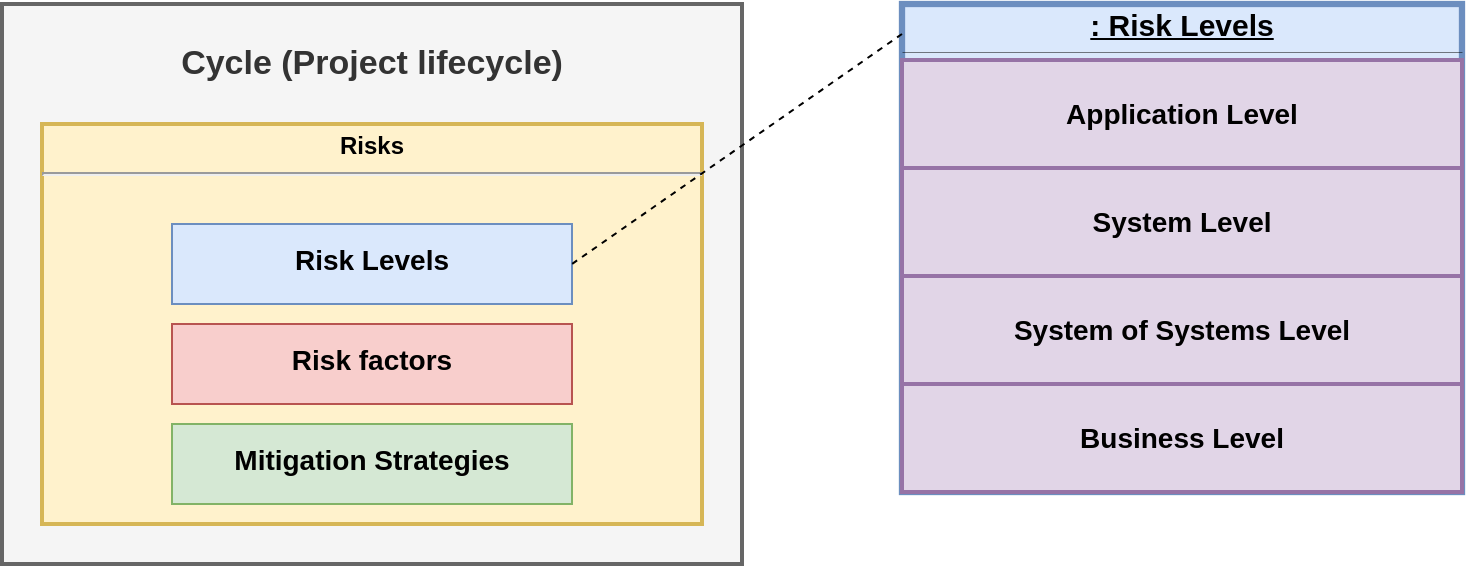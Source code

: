 <mxfile version="26.1.0" pages="2">
  <diagram name="Entities" id="Pj67MVG2LJUc5F-79PVx">
    <mxGraphModel grid="1" page="1" gridSize="10" guides="1" tooltips="1" connect="1" arrows="1" fold="1" pageScale="1" pageWidth="827" pageHeight="1169" math="0" shadow="0">
      <root>
        <mxCell id="0" />
        <mxCell id="1" parent="0" />
        <mxCell id="BdmHThUcm7gGQaJj30yO-18" value="" style="fontStyle=1;align=center;verticalAlign=middle;childLayout=stackLayout;horizontal=1;horizontalStack=0;resizeParent=1;resizeParentMax=0;resizeLast=0;marginBottom=0;fillColor=#dae8fc;strokeColor=#6c8ebf;strokeWidth=3.15;" vertex="1" parent="1">
          <mxGeometry x="470" y="210" width="280" height="244" as="geometry" />
        </mxCell>
        <mxCell id="BdmHThUcm7gGQaJj30yO-19" value="&lt;font style=&quot;font-size: 15px;&quot;&gt;&lt;b&gt;: Risk Levels&lt;/b&gt;&lt;/font&gt;" style="html=1;align=center;spacing=0;spacingLeft=10;spacingRight=10;verticalAlign=middle;strokeColor=none;fillColor=none;whiteSpace=wrap;fontStyle=4;" vertex="1" parent="BdmHThUcm7gGQaJj30yO-18">
          <mxGeometry width="280" height="20" as="geometry" />
        </mxCell>
        <mxCell id="BdmHThUcm7gGQaJj30yO-20" value="" style="line;strokeWidth=0.25;fillColor=none;align=left;verticalAlign=middle;spacingTop=-1;spacingLeft=3;spacingRight=3;rotatable=0;labelPosition=right;points=[];portConstraint=eastwest;" vertex="1" parent="BdmHThUcm7gGQaJj30yO-18">
          <mxGeometry y="20" width="280" height="8" as="geometry" />
        </mxCell>
        <mxCell id="6" value="Application Level" style="whiteSpace=wrap;strokeWidth=2;fillColor=#e1d5e7;strokeColor=#9673a6;fontSize=14;fontStyle=1" vertex="1" parent="BdmHThUcm7gGQaJj30yO-18">
          <mxGeometry y="28" width="280" height="54" as="geometry" />
        </mxCell>
        <mxCell id="IRqeYlm_oTyPV06rSn-D-18" value="System Level" style="whiteSpace=wrap;strokeWidth=2;fillColor=#e1d5e7;strokeColor=#9673a6;fontSize=14;fontStyle=1" vertex="1" parent="BdmHThUcm7gGQaJj30yO-18">
          <mxGeometry y="82" width="280" height="54" as="geometry" />
        </mxCell>
        <mxCell id="IRqeYlm_oTyPV06rSn-D-19" value="System of Systems Level" style="whiteSpace=wrap;strokeWidth=2;fillColor=#e1d5e7;strokeColor=#9673a6;fontSize=14;fontStyle=1" vertex="1" parent="BdmHThUcm7gGQaJj30yO-18">
          <mxGeometry y="136" width="280" height="54" as="geometry" />
        </mxCell>
        <mxCell id="IRqeYlm_oTyPV06rSn-D-20" value="Business Level" style="whiteSpace=wrap;strokeWidth=2;fillColor=#e1d5e7;strokeColor=#9673a6;fontStyle=1;fontSize=14;" vertex="1" parent="BdmHThUcm7gGQaJj30yO-18">
          <mxGeometry y="190" width="280" height="54" as="geometry" />
        </mxCell>
        <mxCell id="IRqeYlm_oTyPV06rSn-D-21" value="&lt;div&gt;&lt;b&gt;&lt;font style=&quot;font-size: 17px;&quot;&gt;&lt;br&gt;&lt;/font&gt;&lt;/b&gt;&lt;/div&gt;&lt;b&gt;&lt;font style=&quot;font-size: 17px;&quot;&gt;Cycle (Project lifecycle)&lt;/font&gt;&lt;/b&gt;" style="shape=rect;html=1;overflow=fill;strokeWidth=2;whiteSpace=wrap;align=center;verticalAlign=top;recursiveResize=0;fillColor=#f5f5f5;fontColor=#333333;strokeColor=#666666;" vertex="1" parent="1">
          <mxGeometry x="20" y="210" width="370" height="280" as="geometry" />
        </mxCell>
        <mxCell id="IRqeYlm_oTyPV06rSn-D-22" value="&lt;p style=&quot;margin:0px;margin-top:4px;text-align:center;&quot;&gt;&lt;b&gt;Risks&lt;/b&gt;&lt;/p&gt;&lt;hr&gt;&lt;p&gt;&lt;/p&gt;&lt;p style=&quot;font-size:10px;margin:0px;text-align:center;&quot;&gt;&lt;br&gt;&lt;/p&gt;" style="strokeColor=#d6b656;fillColor=#fff2cc;shape=rect;html=1;overflow=fill;strokeWidth=2;whiteSpace=wrap;align=center;" vertex="1" parent="IRqeYlm_oTyPV06rSn-D-21">
          <mxGeometry x="20" y="60" width="330" height="200" as="geometry" />
        </mxCell>
        <mxCell id="IRqeYlm_oTyPV06rSn-D-24" value="&lt;p style=&quot;margin:0px;margin-top:10px;text-align:center;&quot;&gt;&lt;b&gt;&lt;font style=&quot;font-size: 14px;&quot;&gt;Risk factors&lt;/font&gt;&lt;/b&gt;&lt;/p&gt;" style="shape=rect;html=1;overflow=fill;whiteSpace=wrap;fillColor=#f8cecc;strokeColor=#b85450;" vertex="1" parent="IRqeYlm_oTyPV06rSn-D-21">
          <mxGeometry x="85" y="160" width="200" height="40" as="geometry" />
        </mxCell>
        <mxCell id="IRqeYlm_oTyPV06rSn-D-25" value="&lt;p style=&quot;margin:0px;margin-top:10px;text-align:center;&quot;&gt;&lt;b&gt;&lt;font style=&quot;font-size: 14px;&quot;&gt;Mitigation Strategies&lt;/font&gt;&lt;/b&gt;&lt;/p&gt;" style="shape=rect;html=1;overflow=fill;whiteSpace=wrap;fillColor=#d5e8d4;strokeColor=#82b366;" vertex="1" parent="IRqeYlm_oTyPV06rSn-D-21">
          <mxGeometry x="85" y="210" width="200" height="40" as="geometry" />
        </mxCell>
        <mxCell id="IRqeYlm_oTyPV06rSn-D-26" value="&lt;p style=&quot;margin:0px;margin-top:10px;text-align:center;&quot;&gt;&lt;b&gt;&lt;font style=&quot;font-size: 14px;&quot;&gt;Risk Levels&lt;/font&gt;&lt;/b&gt;&lt;/p&gt;" style="shape=rect;html=1;overflow=fill;whiteSpace=wrap;fillColor=#dae8fc;strokeColor=#6c8ebf;" vertex="1" parent="IRqeYlm_oTyPV06rSn-D-21">
          <mxGeometry x="85" y="110" width="200" height="40" as="geometry" />
        </mxCell>
        <mxCell id="IRqeYlm_oTyPV06rSn-D-27" value="" style="rounded=0;endArrow=none;dashed=1;html=1;entryX=1;entryY=0.5;entryDx=0;entryDy=0;exitX=0;exitY=0.75;exitDx=0;exitDy=0;" edge="1" parent="1" source="BdmHThUcm7gGQaJj30yO-19" target="IRqeYlm_oTyPV06rSn-D-26">
          <mxGeometry relative="1" as="geometry">
            <mxPoint x="240" y="100" as="targetPoint" />
            <mxPoint x="300" y="94" as="sourcePoint" />
          </mxGeometry>
        </mxCell>
      </root>
    </mxGraphModel>
  </diagram>
  <diagram id="xl7grwmSrCQPNqo3jqkR" name="Overview">
    <mxGraphModel grid="1" page="1" gridSize="10" guides="1" tooltips="1" connect="1" arrows="1" fold="1" pageScale="1" pageWidth="827" pageHeight="1169" math="0" shadow="0">
      <root>
        <mxCell id="0" />
        <mxCell id="1" parent="0" />
        <mxCell id="spyJ4DwLNHeaDYeWLoqy-8" value="&lt;div&gt;&lt;b style=&quot;color: rgb(0, 0, 0); font-style: italic; background-color: transparent;&quot;&gt;&lt;font style=&quot;font-size: 24px;&quot;&gt;1. Identification&lt;/font&gt;&lt;/b&gt;&lt;/div&gt;" style="shape=rect;html=1;overflow=fill;strokeWidth=2;whiteSpace=wrap;align=center;verticalAlign=top;recursiveResize=0;fillColor=#f5f5f5;fontColor=#333333;strokeColor=#666666;rounded=0;" vertex="1" parent="1">
          <mxGeometry x="-140" y="780" width="1180" height="800" as="geometry" />
        </mxCell>
        <mxCell id="spyJ4DwLNHeaDYeWLoqy-9" value="&lt;p style=&quot;font-variant-numeric: normal; font-variant-east-asian: normal; font-variant-alternates: normal; font-size-adjust: none; font-kerning: auto; font-optical-sizing: auto; font-feature-settings: normal; font-variation-settings: normal; font-variant-position: normal; font-variant-emoji: normal; font-stretch: normal; line-height: normal; margin: 0px;&quot; class=&quot;p1&quot;&gt;&lt;b&gt;&lt;font style=&quot;font-size: 21px;&quot;&gt;&lt;font style=&quot;&quot; face=&quot;Helvetica&quot;&gt;&amp;nbsp;&lt;/font&gt;&lt;/font&gt;&lt;font style=&quot;font-size: 21px; background-color: transparent; color: light-dark(rgb(0, 0, 0), rgb(255, 255, 255));&quot; face=&quot;Helvetica&quot;&gt;Incorrect Requirements&amp;nbsp;&lt;/font&gt;&lt;span style=&quot;font-size: 21px; background-color: transparent; color: light-dark(rgb(0, 0, 0), rgb(255, 255, 255));&quot;&gt;Gathering&lt;/span&gt;&lt;/b&gt;&lt;/p&gt;" style="strokeColor=#d6b656;fillColor=#fff2cc;shape=rect;html=1;overflow=fill;strokeWidth=2;whiteSpace=wrap;align=center;" vertex="1" parent="spyJ4DwLNHeaDYeWLoqy-8">
          <mxGeometry x="20" y="49" width="560" height="741" as="geometry" />
        </mxCell>
        <mxCell id="spyJ4DwLNHeaDYeWLoqy-1" value="" style="fontStyle=1;align=center;verticalAlign=middle;childLayout=stackLayout;horizontal=1;horizontalStack=0;resizeParent=1;resizeParentMax=0;resizeLast=0;marginBottom=0;fillColor=#dae8fc;strokeColor=#6c8ebf;strokeWidth=3.15;" vertex="1" parent="spyJ4DwLNHeaDYeWLoqy-8">
          <mxGeometry x="40" y="130" width="520" height="110" as="geometry" />
        </mxCell>
        <mxCell id="spyJ4DwLNHeaDYeWLoqy-2" value="&lt;font style=&quot;font-size: 17px;&quot;&gt;&lt;b style=&quot;&quot;&gt;Risk Levels:&lt;/b&gt;&lt;/font&gt;" style="html=1;align=center;spacing=0;spacingLeft=10;spacingRight=10;verticalAlign=middle;strokeColor=none;fillColor=none;whiteSpace=wrap;fontStyle=4;" vertex="1" parent="spyJ4DwLNHeaDYeWLoqy-1">
          <mxGeometry width="520" height="20" as="geometry" />
        </mxCell>
        <mxCell id="spyJ4DwLNHeaDYeWLoqy-3" value="" style="line;strokeWidth=0.25;fillColor=none;align=left;verticalAlign=middle;spacingTop=-1;spacingLeft=3;spacingRight=3;rotatable=0;labelPosition=right;points=[];portConstraint=eastwest;" vertex="1" parent="spyJ4DwLNHeaDYeWLoqy-1">
          <mxGeometry y="20" width="520" height="8" as="geometry" />
        </mxCell>
        <mxCell id="spyJ4DwLNHeaDYeWLoqy-6" value="System of Systems Level" style="whiteSpace=wrap;strokeWidth=2;fillColor=#e1d5e7;strokeColor=#9673a6;fontSize=16;fontStyle=1" vertex="1" parent="spyJ4DwLNHeaDYeWLoqy-1">
          <mxGeometry y="28" width="520" height="42" as="geometry" />
        </mxCell>
        <mxCell id="spyJ4DwLNHeaDYeWLoqy-7" value="Business Level" style="whiteSpace=wrap;strokeWidth=2;fillColor=#e1d5e7;strokeColor=#9673a6;fontStyle=1;fontSize=16;" vertex="1" parent="spyJ4DwLNHeaDYeWLoqy-1">
          <mxGeometry y="70" width="520" height="40" as="geometry" />
        </mxCell>
        <mxCell id="z7harUW7PIw6rDwEvl-H-1" value="" style="fontStyle=1;align=center;verticalAlign=middle;childLayout=stackLayout;horizontal=1;horizontalStack=0;resizeParent=1;resizeParentMax=0;resizeLast=0;marginBottom=0;fillColor=#d5e8d4;strokeColor=#82b366;strokeWidth=3.15;" vertex="1" parent="spyJ4DwLNHeaDYeWLoqy-8">
          <mxGeometry x="40" y="540" width="520" height="230" as="geometry" />
        </mxCell>
        <mxCell id="z7harUW7PIw6rDwEvl-H-2" value="&lt;b style=&quot;&quot;&gt;&lt;font style=&quot;font-size: 17px;&quot;&gt;Mitigation Strategies: &lt;br&gt;Continuous requirements review&lt;/font&gt;&lt;/b&gt;" style="html=1;align=center;spacing=0;spacingLeft=10;spacingRight=10;verticalAlign=middle;strokeColor=none;fillColor=none;whiteSpace=wrap;fontStyle=4;" vertex="1" parent="z7harUW7PIw6rDwEvl-H-1">
          <mxGeometry width="520" height="40" as="geometry" />
        </mxCell>
        <mxCell id="z7harUW7PIw6rDwEvl-H-3" value="" style="line;strokeWidth=0.25;fillColor=none;align=left;verticalAlign=middle;spacingTop=-1;spacingLeft=3;spacingRight=3;rotatable=0;labelPosition=right;points=[];portConstraint=eastwest;" vertex="1" parent="z7harUW7PIw6rDwEvl-H-1">
          <mxGeometry y="40" width="520" height="8" as="geometry" />
        </mxCell>
        <mxCell id="z7harUW7PIw6rDwEvl-H-4" value="Ensure continuous and thorough requirements gathering throughout the development lifecycle, with mechanisms for regular feedback and adjustment." style="whiteSpace=wrap;strokeWidth=2;fillColor=light-dark(#e6f5e6, #1f2f1e);strokeColor=#82b366;fontSize=16;fontStyle=1" vertex="1" parent="z7harUW7PIw6rDwEvl-H-1">
          <mxGeometry y="48" width="520" height="182" as="geometry" />
        </mxCell>
        <mxCell id="z7harUW7PIw6rDwEvl-H-7" style="edgeStyle=orthogonalEdgeStyle;rounded=0;orthogonalLoop=1;jettySize=auto;html=1;exitX=0.5;exitY=1;exitDx=0;exitDy=0;" edge="1" parent="z7harUW7PIw6rDwEvl-H-1">
          <mxGeometry relative="1" as="geometry">
            <mxPoint x="183" y="100" as="sourcePoint" />
            <mxPoint x="183" y="100" as="targetPoint" />
          </mxGeometry>
        </mxCell>
        <mxCell id="umnrkrsMUvV_YtxuK37--1" value="&lt;p style=&quot;margin: 0px; font-variant-numeric: normal; font-variant-east-asian: normal; font-variant-alternates: normal; font-size-adjust: none; font-kerning: auto; font-optical-sizing: auto; font-feature-settings: normal; font-variation-settings: normal; font-variant-position: normal; font-variant-emoji: normal; font-stretch: normal; font-size: 26.1px; line-height: normal; font-family: &amp;quot;Abhaya Libre&amp;quot;;&quot; class=&quot;p1&quot;&gt;&lt;/p&gt;&lt;b&gt;&lt;span style=&quot;background-color: transparent; color: light-dark(rgb(0, 0, 0), rgb(255, 255, 255)); font-size: 20px;&quot;&gt;&lt;div style=&quot;text-align: center;&quot;&gt;&lt;span style=&quot;background-color: transparent; color: light-dark(rgb(0, 0, 0), rgb(255, 255, 255));&quot;&gt;Energy Consumption&lt;/span&gt;&lt;/div&gt;&lt;/span&gt;&lt;span style=&quot;background-color: transparent; color: light-dark(rgb(0, 0, 0), rgb(255, 255, 255)); font-size: 20px;&quot;&gt;&lt;div style=&quot;text-align: center;&quot;&gt;&lt;span style=&quot;background-color: transparent; color: light-dark(rgb(0, 0, 0), rgb(255, 255, 255));&quot;&gt;System Complexity&lt;/span&gt;&lt;/div&gt;&lt;/span&gt;&lt;span style=&quot;background-color: transparent; color: light-dark(rgb(0, 0, 0), rgb(255, 255, 255)); font-size: 20px;&quot;&gt;&lt;div style=&quot;text-align: center;&quot;&gt;&lt;span style=&quot;background-color: transparent; color: light-dark(rgb(0, 0, 0), rgb(255, 255, 255));&quot;&gt;Non optimized software&lt;/span&gt;&lt;/div&gt;&lt;/span&gt;&lt;/b&gt;&lt;p&gt;&lt;/p&gt;" style="strokeColor=#d6b656;fillColor=#fff2cc;shape=rect;html=1;overflow=fill;strokeWidth=2;whiteSpace=wrap;align=left;" vertex="1" parent="spyJ4DwLNHeaDYeWLoqy-8">
          <mxGeometry x="600" y="49" width="560" height="741" as="geometry" />
        </mxCell>
        <mxCell id="umnrkrsMUvV_YtxuK37--5" value="" style="fontStyle=1;align=center;verticalAlign=middle;childLayout=stackLayout;horizontal=1;horizontalStack=0;resizeParent=1;resizeParentMax=0;resizeLast=0;marginBottom=0;fillColor=#dae8fc;strokeColor=#6c8ebf;strokeWidth=3.15;" vertex="1" parent="spyJ4DwLNHeaDYeWLoqy-8">
          <mxGeometry x="620" y="130" width="520" height="150" as="geometry" />
        </mxCell>
        <mxCell id="umnrkrsMUvV_YtxuK37--6" value="&lt;font style=&quot;font-size: 17px;&quot;&gt;&lt;b style=&quot;&quot;&gt;Risk Levels:&lt;/b&gt;&lt;/font&gt;" style="html=1;align=center;spacing=0;spacingLeft=10;spacingRight=10;verticalAlign=middle;strokeColor=none;fillColor=none;whiteSpace=wrap;fontStyle=4;" vertex="1" parent="umnrkrsMUvV_YtxuK37--5">
          <mxGeometry width="520" height="20" as="geometry" />
        </mxCell>
        <mxCell id="umnrkrsMUvV_YtxuK37--7" value="" style="line;strokeWidth=0.25;fillColor=none;align=left;verticalAlign=middle;spacingTop=-1;spacingLeft=3;spacingRight=3;rotatable=0;labelPosition=right;points=[];portConstraint=eastwest;" vertex="1" parent="umnrkrsMUvV_YtxuK37--5">
          <mxGeometry y="20" width="520" height="8" as="geometry" />
        </mxCell>
        <mxCell id="umnrkrsMUvV_YtxuK37--8" value="Application Level" style="whiteSpace=wrap;strokeWidth=2;fillColor=#e1d5e7;strokeColor=#9673a6;fontSize=16;fontStyle=1" vertex="1" parent="umnrkrsMUvV_YtxuK37--5">
          <mxGeometry y="28" width="520" height="42" as="geometry" />
        </mxCell>
        <mxCell id="umnrkrsMUvV_YtxuK37--9" value="System Level" style="whiteSpace=wrap;strokeWidth=2;fillColor=#e1d5e7;strokeColor=#9673a6;fontStyle=1;fontSize=16;" vertex="1" parent="umnrkrsMUvV_YtxuK37--5">
          <mxGeometry y="70" width="520" height="40" as="geometry" />
        </mxCell>
        <mxCell id="umnrkrsMUvV_YtxuK37--10" value="System of Systems Level" style="whiteSpace=wrap;strokeWidth=2;fillColor=#e1d5e7;strokeColor=#9673a6;fontStyle=1;fontSize=16;" vertex="1" parent="umnrkrsMUvV_YtxuK37--5">
          <mxGeometry y="110" width="520" height="40" as="geometry" />
        </mxCell>
        <mxCell id="4JXGFR5GjaX5p1hzGZkW-2" value="" style="fontStyle=1;align=center;verticalAlign=middle;childLayout=stackLayout;horizontal=1;horizontalStack=0;resizeParent=1;resizeParentMax=0;resizeLast=0;marginBottom=0;fillColor=#d5e8d4;strokeColor=#82b366;strokeWidth=3.15;" vertex="1" parent="spyJ4DwLNHeaDYeWLoqy-8">
          <mxGeometry x="620" y="540" width="520" height="230" as="geometry" />
        </mxCell>
        <mxCell id="4JXGFR5GjaX5p1hzGZkW-3" value="&lt;b style=&quot;&quot;&gt;&lt;font style=&quot;font-size: 17px;&quot;&gt;Mitigation Strategies: &lt;br&gt;Optimization&lt;/font&gt;&lt;/b&gt;" style="html=1;align=center;spacing=0;spacingLeft=10;spacingRight=10;verticalAlign=middle;strokeColor=none;fillColor=none;whiteSpace=wrap;fontStyle=4;" vertex="1" parent="4JXGFR5GjaX5p1hzGZkW-2">
          <mxGeometry width="520" height="40" as="geometry" />
        </mxCell>
        <mxCell id="4JXGFR5GjaX5p1hzGZkW-4" value="" style="line;strokeWidth=0.25;fillColor=none;align=left;verticalAlign=middle;spacingTop=-1;spacingLeft=3;spacingRight=3;rotatable=0;labelPosition=right;points=[];portConstraint=eastwest;" vertex="1" parent="4JXGFR5GjaX5p1hzGZkW-2">
          <mxGeometry y="40" width="520" height="8" as="geometry" />
        </mxCell>
        <mxCell id="4JXGFR5GjaX5p1hzGZkW-5" value="Use energy-efficient algorithms and optimize code to reduce server load and overall energy consumption" style="whiteSpace=wrap;strokeWidth=2;fillColor=light-dark(#e6f5e6, #1f2f1e);strokeColor=#82b366;fontSize=16;fontStyle=1" vertex="1" parent="4JXGFR5GjaX5p1hzGZkW-2">
          <mxGeometry y="48" width="520" height="62" as="geometry" />
        </mxCell>
        <mxCell id="4JXGFR5GjaX5p1hzGZkW-6" style="edgeStyle=orthogonalEdgeStyle;rounded=0;orthogonalLoop=1;jettySize=auto;html=1;exitX=0.5;exitY=1;exitDx=0;exitDy=0;" edge="1" parent="4JXGFR5GjaX5p1hzGZkW-2">
          <mxGeometry relative="1" as="geometry">
            <mxPoint x="183" y="100" as="sourcePoint" />
            <mxPoint x="183" y="100" as="targetPoint" />
          </mxGeometry>
        </mxCell>
        <mxCell id="4JXGFR5GjaX5p1hzGZkW-7" value="Design systems with simplicity in mind, focusing on interoperability and reducing complexity to prevent integration issues." style="whiteSpace=wrap;strokeWidth=2;fillColor=light-dark(#e6f5e6, #1f2f1e);strokeColor=#82b366;fontSize=16;fontStyle=1" vertex="1" parent="4JXGFR5GjaX5p1hzGZkW-2">
          <mxGeometry y="110" width="520" height="60" as="geometry" />
        </mxCell>
        <mxCell id="4JXGFR5GjaX5p1hzGZkW-8" value="Invest in software optimization practices and resource-efficient design to minimize resource waste." style="whiteSpace=wrap;strokeWidth=2;fillColor=light-dark(#e6f5e6, #1f2f1e);strokeColor=#82b366;fontSize=16;fontStyle=1" vertex="1" parent="4JXGFR5GjaX5p1hzGZkW-2">
          <mxGeometry y="170" width="520" height="60" as="geometry" />
        </mxCell>
        <mxCell id="umnrkrsMUvV_YtxuK37--11" value="" style="fontStyle=1;align=center;verticalAlign=middle;childLayout=stackLayout;horizontal=1;horizontalStack=0;resizeParent=1;resizeParentMax=0;resizeLast=0;marginBottom=0;fillColor=#f8cecc;strokeColor=#b85450;strokeWidth=3.15;" vertex="1" parent="spyJ4DwLNHeaDYeWLoqy-8">
          <mxGeometry x="620" y="300" width="520" height="230" as="geometry" />
        </mxCell>
        <mxCell id="umnrkrsMUvV_YtxuK37--12" value="&lt;font style=&quot;font-size: 18px;&quot;&gt;&lt;b style=&quot;&quot;&gt;Risk Factors: Inefficient Design&lt;/b&gt;&lt;/font&gt;" style="html=1;align=center;spacing=0;spacingLeft=10;spacingRight=10;verticalAlign=middle;strokeColor=none;fillColor=none;whiteSpace=wrap;fontStyle=4;" vertex="1" parent="umnrkrsMUvV_YtxuK37--11">
          <mxGeometry width="520" height="30" as="geometry" />
        </mxCell>
        <mxCell id="umnrkrsMUvV_YtxuK37--13" value="" style="line;strokeWidth=0.25;fillColor=none;align=left;verticalAlign=middle;spacingTop=-1;spacingLeft=3;spacingRight=3;rotatable=0;labelPosition=right;points=[];portConstraint=eastwest;" vertex="1" parent="umnrkrsMUvV_YtxuK37--11">
          <mxGeometry y="30" width="520" height="8" as="geometry" />
        </mxCell>
        <mxCell id="umnrkrsMUvV_YtxuK37--14" value="Algorithm Inefficiency" style="whiteSpace=wrap;strokeWidth=2;fillColor=#ffe6cc;strokeColor=#d79b00;fontSize=18;fontStyle=1" vertex="1" parent="umnrkrsMUvV_YtxuK37--11">
          <mxGeometry y="38" width="520" height="32" as="geometry" />
        </mxCell>
        <mxCell id="umnrkrsMUvV_YtxuK37--15" value="SoS Design Inefficiency" style="whiteSpace=wrap;strokeWidth=2;fillColor=#ffe6cc;strokeColor=#d79b00;fontStyle=1;fontSize=18;" vertex="1" parent="umnrkrsMUvV_YtxuK37--11">
          <mxGeometry y="70" width="520" height="40" as="geometry" />
        </mxCell>
        <mxCell id="umnrkrsMUvV_YtxuK37--16" value="Lack of interoperability" style="whiteSpace=wrap;strokeWidth=2;fillColor=#ffe6cc;strokeColor=#d79b00;fontStyle=1;fontSize=18;" vertex="1" parent="umnrkrsMUvV_YtxuK37--11">
          <mxGeometry y="110" width="520" height="40" as="geometry" />
        </mxCell>
        <mxCell id="umnrkrsMUvV_YtxuK37--17" style="edgeStyle=orthogonalEdgeStyle;rounded=0;orthogonalLoop=1;jettySize=auto;html=1;exitX=0.5;exitY=1;exitDx=0;exitDy=0;" edge="1" parent="umnrkrsMUvV_YtxuK37--11" source="umnrkrsMUvV_YtxuK37--15" target="umnrkrsMUvV_YtxuK37--15">
          <mxGeometry relative="1" as="geometry" />
        </mxCell>
        <mxCell id="umnrkrsMUvV_YtxuK37--18" value="Inefficient Coding" style="whiteSpace=wrap;strokeWidth=2;fillColor=#ffe6cc;strokeColor=#d79b00;fontStyle=1;fontSize=18;" vertex="1" parent="umnrkrsMUvV_YtxuK37--11">
          <mxGeometry y="150" width="520" height="40" as="geometry" />
        </mxCell>
        <mxCell id="umnrkrsMUvV_YtxuK37--19" value="Lack of Optimization" style="whiteSpace=wrap;strokeWidth=2;fillColor=#ffe6cc;strokeColor=#d79b00;fontStyle=1;fontSize=18;" vertex="1" parent="umnrkrsMUvV_YtxuK37--11">
          <mxGeometry y="190" width="520" height="40" as="geometry" />
        </mxCell>
        <mxCell id="spyJ4DwLNHeaDYeWLoqy-14" value="" style="fontStyle=1;align=center;verticalAlign=middle;childLayout=stackLayout;horizontal=1;horizontalStack=0;resizeParent=1;resizeParentMax=0;resizeLast=0;marginBottom=0;fillColor=#f8cecc;strokeColor=#b85450;strokeWidth=3.15;" vertex="1" parent="spyJ4DwLNHeaDYeWLoqy-8">
          <mxGeometry x="40" y="300" width="520" height="180" as="geometry" />
        </mxCell>
        <mxCell id="spyJ4DwLNHeaDYeWLoqy-15" value="&lt;font style=&quot;font-size: 19px;&quot;&gt;&lt;b style=&quot;&quot;&gt;Risk Factors: Lack of Communication&lt;/b&gt;&lt;/font&gt;" style="html=1;align=center;spacing=0;spacingLeft=10;spacingRight=10;verticalAlign=middle;strokeColor=none;fillColor=none;whiteSpace=wrap;fontStyle=4;" vertex="1" parent="spyJ4DwLNHeaDYeWLoqy-14">
          <mxGeometry width="520" height="30" as="geometry" />
        </mxCell>
        <mxCell id="spyJ4DwLNHeaDYeWLoqy-16" value="" style="line;strokeWidth=0.25;fillColor=none;align=left;verticalAlign=middle;spacingTop=-1;spacingLeft=3;spacingRight=3;rotatable=0;labelPosition=right;points=[];portConstraint=eastwest;" vertex="1" parent="spyJ4DwLNHeaDYeWLoqy-14">
          <mxGeometry y="30" width="520" height="8" as="geometry" />
        </mxCell>
        <mxCell id="spyJ4DwLNHeaDYeWLoqy-17" value="Stakeholder misalignment" style="whiteSpace=wrap;strokeWidth=2;fillColor=#ffe6cc;strokeColor=#d79b00;fontSize=18;fontStyle=1" vertex="1" parent="spyJ4DwLNHeaDYeWLoqy-14">
          <mxGeometry y="38" width="520" height="42" as="geometry" />
        </mxCell>
        <mxCell id="spyJ4DwLNHeaDYeWLoqy-18" value="Lack of Analysis" style="whiteSpace=wrap;strokeWidth=2;fillColor=#ffe6cc;strokeColor=#d79b00;fontStyle=1;fontSize=18;" vertex="1" parent="spyJ4DwLNHeaDYeWLoqy-14">
          <mxGeometry y="80" width="520" height="50" as="geometry" />
        </mxCell>
        <mxCell id="spyJ4DwLNHeaDYeWLoqy-21" value="Short term thinking" style="whiteSpace=wrap;strokeWidth=2;fillColor=#ffe6cc;strokeColor=#d79b00;fontStyle=1;fontSize=18;" vertex="1" parent="spyJ4DwLNHeaDYeWLoqy-14">
          <mxGeometry y="130" width="520" height="50" as="geometry" />
        </mxCell>
        <mxCell id="spyJ4DwLNHeaDYeWLoqy-22" style="edgeStyle=orthogonalEdgeStyle;rounded=0;orthogonalLoop=1;jettySize=auto;html=1;exitX=0.5;exitY=1;exitDx=0;exitDy=0;" edge="1" parent="spyJ4DwLNHeaDYeWLoqy-14" source="spyJ4DwLNHeaDYeWLoqy-18" target="spyJ4DwLNHeaDYeWLoqy-18">
          <mxGeometry relative="1" as="geometry" />
        </mxCell>
        <mxCell id="4JXGFR5GjaX5p1hzGZkW-9" value="&lt;div&gt;&lt;b style=&quot;color: rgb(0, 0, 0); font-style: italic; background-color: transparent;&quot;&gt;&lt;font style=&quot;font-size: 24px;&quot;&gt;2. Analysis&lt;/font&gt;&lt;/b&gt;&lt;/div&gt;" style="shape=rect;html=1;overflow=fill;strokeWidth=2;whiteSpace=wrap;align=center;verticalAlign=top;recursiveResize=0;fillColor=#f5f5f5;fontColor=#333333;strokeColor=#666666;" vertex="1" parent="1">
          <mxGeometry x="1140" y="780" width="1180" height="800" as="geometry" />
        </mxCell>
        <mxCell id="4JXGFR5GjaX5p1hzGZkW-10" value="&lt;p style=&quot;font-variant-numeric: normal; font-variant-east-asian: normal; font-variant-alternates: normal; font-size-adjust: none; font-kerning: auto; font-optical-sizing: auto; font-feature-settings: normal; font-variation-settings: normal; font-variant-position: normal; font-variant-emoji: normal; font-stretch: normal; line-height: normal; margin: 0px;&quot; class=&quot;p1&quot;&gt;&lt;b&gt;&lt;span style=&quot;font-size: 21px;&quot;&gt;Redundant Systems&lt;br&gt;&lt;/span&gt;&lt;span style=&quot;font-size: 20px;&quot;&gt;Incorrect Tool Choices&lt;/span&gt;&lt;/b&gt;&lt;span style=&quot;font-size: 21px;&quot;&gt;&lt;/span&gt;&lt;/p&gt;" style="strokeColor=#d6b656;fillColor=#fff2cc;shape=rect;html=1;overflow=fill;strokeWidth=2;whiteSpace=wrap;align=center;" vertex="1" parent="4JXGFR5GjaX5p1hzGZkW-9">
          <mxGeometry x="20" y="49" width="550" height="741" as="geometry" />
        </mxCell>
        <mxCell id="4JXGFR5GjaX5p1hzGZkW-11" value="" style="fontStyle=1;align=center;verticalAlign=middle;childLayout=stackLayout;horizontal=1;horizontalStack=0;resizeParent=1;resizeParentMax=0;resizeLast=0;marginBottom=0;fillColor=#dae8fc;strokeColor=#6c8ebf;strokeWidth=3.15;" vertex="1" parent="4JXGFR5GjaX5p1hzGZkW-9">
          <mxGeometry x="40" y="130" width="510" height="150" as="geometry" />
        </mxCell>
        <mxCell id="4JXGFR5GjaX5p1hzGZkW-12" value="&lt;font style=&quot;font-size: 17px;&quot;&gt;&lt;b style=&quot;&quot;&gt;Risk Levels:&lt;/b&gt;&lt;/font&gt;" style="html=1;align=center;spacing=0;spacingLeft=10;spacingRight=10;verticalAlign=middle;strokeColor=none;fillColor=none;whiteSpace=wrap;fontStyle=4;" vertex="1" parent="4JXGFR5GjaX5p1hzGZkW-11">
          <mxGeometry width="510" height="20" as="geometry" />
        </mxCell>
        <mxCell id="4JXGFR5GjaX5p1hzGZkW-13" value="" style="line;strokeWidth=0.25;fillColor=none;align=left;verticalAlign=middle;spacingTop=-1;spacingLeft=3;spacingRight=3;rotatable=0;labelPosition=right;points=[];portConstraint=eastwest;" vertex="1" parent="4JXGFR5GjaX5p1hzGZkW-11">
          <mxGeometry y="20" width="510" height="8" as="geometry" />
        </mxCell>
        <mxCell id="4JXGFR5GjaX5p1hzGZkW-14" value="Application Level" style="whiteSpace=wrap;strokeWidth=2;fillColor=#e1d5e7;strokeColor=#9673a6;fontSize=16;fontStyle=1" vertex="1" parent="4JXGFR5GjaX5p1hzGZkW-11">
          <mxGeometry y="28" width="510" height="42" as="geometry" />
        </mxCell>
        <mxCell id="4JXGFR5GjaX5p1hzGZkW-15" value="System Level" style="whiteSpace=wrap;strokeWidth=2;fillColor=#e1d5e7;strokeColor=#9673a6;fontStyle=1;fontSize=16;" vertex="1" parent="4JXGFR5GjaX5p1hzGZkW-11">
          <mxGeometry y="70" width="510" height="40" as="geometry" />
        </mxCell>
        <mxCell id="4JXGFR5GjaX5p1hzGZkW-51" value="System of Systems Level" style="whiteSpace=wrap;strokeWidth=2;fillColor=#e1d5e7;strokeColor=#9673a6;fontStyle=1;fontSize=16;" vertex="1" parent="4JXGFR5GjaX5p1hzGZkW-11">
          <mxGeometry y="110" width="510" height="40" as="geometry" />
        </mxCell>
        <mxCell id="4JXGFR5GjaX5p1hzGZkW-16" value="" style="fontStyle=1;align=center;verticalAlign=middle;childLayout=stackLayout;horizontal=1;horizontalStack=0;resizeParent=1;resizeParentMax=0;resizeLast=0;marginBottom=0;fillColor=#d5e8d4;strokeColor=#82b366;strokeWidth=3.15;" vertex="1" parent="4JXGFR5GjaX5p1hzGZkW-9">
          <mxGeometry x="40" y="540" width="510" height="230" as="geometry" />
        </mxCell>
        <mxCell id="4JXGFR5GjaX5p1hzGZkW-17" value="&lt;font style=&quot;font-size: 17px;&quot;&gt;&lt;b style=&quot;&quot;&gt;Mitigation Strategies: &lt;/b&gt;&lt;br&gt;&lt;b style=&quot;&quot;&gt;System audits, consolidation&lt;/b&gt;&lt;/font&gt;" style="html=1;align=center;spacing=0;spacingLeft=10;spacingRight=10;verticalAlign=middle;strokeColor=none;fillColor=none;whiteSpace=wrap;fontStyle=4;" vertex="1" parent="4JXGFR5GjaX5p1hzGZkW-16">
          <mxGeometry width="510" height="40" as="geometry" />
        </mxCell>
        <mxCell id="4JXGFR5GjaX5p1hzGZkW-18" value="" style="line;strokeWidth=0.25;fillColor=none;align=left;verticalAlign=middle;spacingTop=-1;spacingLeft=3;spacingRight=3;rotatable=0;labelPosition=right;points=[];portConstraint=eastwest;" vertex="1" parent="4JXGFR5GjaX5p1hzGZkW-16">
          <mxGeometry y="40" width="510" height="8" as="geometry" />
        </mxCell>
        <mxCell id="4JXGFR5GjaX5p1hzGZkW-19" value="Conduct system audits to identify redundant systems and consolidate or integrate them to avoid duplicated effort and resource use." style="whiteSpace=wrap;strokeWidth=2;fillColor=light-dark(#e6f5e6, #1f2f1e);strokeColor=#82b366;fontSize=16;fontStyle=1" vertex="1" parent="4JXGFR5GjaX5p1hzGZkW-16">
          <mxGeometry y="48" width="510" height="82" as="geometry" />
        </mxCell>
        <mxCell id="4JXGFR5GjaX5p1hzGZkW-20" style="edgeStyle=orthogonalEdgeStyle;rounded=0;orthogonalLoop=1;jettySize=auto;html=1;exitX=0.5;exitY=1;exitDx=0;exitDy=0;" edge="1" parent="4JXGFR5GjaX5p1hzGZkW-16">
          <mxGeometry relative="1" as="geometry">
            <mxPoint x="183" y="100" as="sourcePoint" />
            <mxPoint x="183" y="100" as="targetPoint" />
          </mxGeometry>
        </mxCell>
        <mxCell id="4JXGFR5GjaX5p1hzGZkW-91" value="Conduct a thorough analysis of tool requirements before selection to ensure that chosen tools align with long-term sustainability goals (energy efficiency, scalability)." style="whiteSpace=wrap;strokeWidth=2;fillColor=light-dark(#e6f5e6, #1f2f1e);strokeColor=#82b366;fontSize=16;fontStyle=1" vertex="1" parent="4JXGFR5GjaX5p1hzGZkW-16">
          <mxGeometry y="130" width="510" height="100" as="geometry" />
        </mxCell>
        <mxCell id="4JXGFR5GjaX5p1hzGZkW-21" value="&lt;p style=&quot;margin: 0px; font-variant-numeric: normal; font-variant-east-asian: normal; font-variant-alternates: normal; font-size-adjust: none; font-kerning: auto; font-optical-sizing: auto; font-feature-settings: normal; font-variation-settings: normal; font-variant-position: normal; font-variant-emoji: normal; font-stretch: normal; font-size: 26.1px; line-height: normal; font-family: &amp;quot;Abhaya Libre&amp;quot;;&quot; class=&quot;p1&quot;&gt;&lt;/p&gt;&lt;span style=&quot;background-color: transparent; color: light-dark(rgb(0, 0, 0), rgb(255, 255, 255)); font-size: 20px;&quot;&gt;&lt;div style=&quot;text-align: center;&quot;&gt;&lt;b&gt;&lt;span style=&quot;font-size: 21px;&quot;&gt;Resource Waste in Cloud&lt;br&gt;&lt;/span&gt;Business Choices with Sustainability Ignorance&lt;/b&gt;&lt;/div&gt;&lt;/span&gt;&lt;p&gt;&lt;/p&gt;" style="strokeColor=#d6b656;fillColor=#fff2cc;shape=rect;html=1;overflow=fill;strokeWidth=2;whiteSpace=wrap;align=left;" vertex="1" parent="4JXGFR5GjaX5p1hzGZkW-9">
          <mxGeometry x="590" y="49" width="563" height="741" as="geometry" />
        </mxCell>
        <mxCell id="4JXGFR5GjaX5p1hzGZkW-22" value="" style="fontStyle=1;align=center;verticalAlign=middle;childLayout=stackLayout;horizontal=1;horizontalStack=0;resizeParent=1;resizeParentMax=0;resizeLast=0;marginBottom=0;fillColor=#dae8fc;strokeColor=#6c8ebf;strokeWidth=3.15;" vertex="1" parent="4JXGFR5GjaX5p1hzGZkW-9">
          <mxGeometry x="610" y="130" width="520" height="110" as="geometry" />
        </mxCell>
        <mxCell id="4JXGFR5GjaX5p1hzGZkW-23" value="&lt;font style=&quot;font-size: 17px;&quot;&gt;&lt;b style=&quot;&quot;&gt;Risk Levels:&lt;/b&gt;&lt;/font&gt;" style="html=1;align=center;spacing=0;spacingLeft=10;spacingRight=10;verticalAlign=middle;strokeColor=none;fillColor=none;whiteSpace=wrap;fontStyle=4;" vertex="1" parent="4JXGFR5GjaX5p1hzGZkW-22">
          <mxGeometry width="520" height="20" as="geometry" />
        </mxCell>
        <mxCell id="4JXGFR5GjaX5p1hzGZkW-24" value="" style="line;strokeWidth=0.25;fillColor=none;align=left;verticalAlign=middle;spacingTop=-1;spacingLeft=3;spacingRight=3;rotatable=0;labelPosition=right;points=[];portConstraint=eastwest;" vertex="1" parent="4JXGFR5GjaX5p1hzGZkW-22">
          <mxGeometry y="20" width="520" height="8" as="geometry" />
        </mxCell>
        <mxCell id="4JXGFR5GjaX5p1hzGZkW-25" value="Application Level" style="whiteSpace=wrap;strokeWidth=2;fillColor=#e1d5e7;strokeColor=#9673a6;fontSize=16;fontStyle=1" vertex="1" parent="4JXGFR5GjaX5p1hzGZkW-22">
          <mxGeometry y="28" width="520" height="42" as="geometry" />
        </mxCell>
        <mxCell id="4JXGFR5GjaX5p1hzGZkW-26" value="Business Level" style="whiteSpace=wrap;strokeWidth=2;fillColor=#e1d5e7;strokeColor=#9673a6;fontStyle=1;fontSize=16;" vertex="1" parent="4JXGFR5GjaX5p1hzGZkW-22">
          <mxGeometry y="70" width="520" height="40" as="geometry" />
        </mxCell>
        <mxCell id="4JXGFR5GjaX5p1hzGZkW-28" value="" style="fontStyle=1;align=center;verticalAlign=middle;childLayout=stackLayout;horizontal=1;horizontalStack=0;resizeParent=1;resizeParentMax=0;resizeLast=0;marginBottom=0;fillColor=#d5e8d4;strokeColor=#82b366;strokeWidth=3.15;" vertex="1" parent="4JXGFR5GjaX5p1hzGZkW-9">
          <mxGeometry x="610" y="540" width="520" height="230" as="geometry" />
        </mxCell>
        <mxCell id="4JXGFR5GjaX5p1hzGZkW-29" value="&lt;b style=&quot;&quot;&gt;&lt;font style=&quot;font-size: 17px;&quot;&gt;Mitigation Strategies: &lt;br&gt;Thorough analysis&lt;/font&gt;&lt;/b&gt;" style="html=1;align=center;spacing=0;spacingLeft=10;spacingRight=10;verticalAlign=middle;strokeColor=none;fillColor=none;whiteSpace=wrap;fontStyle=4;" vertex="1" parent="4JXGFR5GjaX5p1hzGZkW-28">
          <mxGeometry width="520" height="40" as="geometry" />
        </mxCell>
        <mxCell id="4JXGFR5GjaX5p1hzGZkW-30" value="" style="line;strokeWidth=0.25;fillColor=none;align=left;verticalAlign=middle;spacingTop=-1;spacingLeft=3;spacingRight=3;rotatable=0;labelPosition=right;points=[];portConstraint=eastwest;" vertex="1" parent="4JXGFR5GjaX5p1hzGZkW-28">
          <mxGeometry y="40" width="520" height="8" as="geometry" />
        </mxCell>
        <mxCell id="4JXGFR5GjaX5p1hzGZkW-31" value="Optimize cloud resource management by using automated&#xa;scaling, shutting down unused services, and selecting energy-efficient cloud providers." style="whiteSpace=wrap;strokeWidth=2;fillColor=light-dark(#e6f5e6, #1f2f1e);strokeColor=#82b366;fontSize=16;fontStyle=1" vertex="1" parent="4JXGFR5GjaX5p1hzGZkW-28">
          <mxGeometry y="48" width="520" height="82" as="geometry" />
        </mxCell>
        <mxCell id="4JXGFR5GjaX5p1hzGZkW-32" style="edgeStyle=orthogonalEdgeStyle;rounded=0;orthogonalLoop=1;jettySize=auto;html=1;exitX=0.5;exitY=1;exitDx=0;exitDy=0;" edge="1" parent="4JXGFR5GjaX5p1hzGZkW-28">
          <mxGeometry relative="1" as="geometry">
            <mxPoint x="183" y="100" as="sourcePoint" />
            <mxPoint x="183" y="100" as="targetPoint" />
          </mxGeometry>
        </mxCell>
        <mxCell id="4JXGFR5GjaX5p1hzGZkW-92" value="Incorporate sustainability metrics into business decision-&#xa;making processes, ensuring that economic, environmental,&#xa;and social impacts are considered." style="whiteSpace=wrap;strokeWidth=2;fillColor=light-dark(#e6f5e6, #1f2f1e);strokeColor=#82b366;fontSize=16;fontStyle=1" vertex="1" parent="4JXGFR5GjaX5p1hzGZkW-28">
          <mxGeometry y="130" width="520" height="100" as="geometry" />
        </mxCell>
        <mxCell id="4JXGFR5GjaX5p1hzGZkW-35" value="" style="fontStyle=1;align=center;verticalAlign=middle;childLayout=stackLayout;horizontal=1;horizontalStack=0;resizeParent=1;resizeParentMax=0;resizeLast=0;marginBottom=0;fillColor=#f8cecc;strokeColor=#b85450;strokeWidth=3.15;" vertex="1" parent="4JXGFR5GjaX5p1hzGZkW-9">
          <mxGeometry x="610" y="300" width="520" height="180" as="geometry" />
        </mxCell>
        <mxCell id="4JXGFR5GjaX5p1hzGZkW-36" value="&lt;font style=&quot;font-size: 18px;&quot;&gt;&lt;b style=&quot;&quot;&gt;Risk Factors: Profit-driven decisions&lt;/b&gt;&lt;/font&gt;" style="html=1;align=center;spacing=0;spacingLeft=10;spacingRight=10;verticalAlign=middle;strokeColor=none;fillColor=none;whiteSpace=wrap;fontStyle=4;" vertex="1" parent="4JXGFR5GjaX5p1hzGZkW-35">
          <mxGeometry width="520" height="30" as="geometry" />
        </mxCell>
        <mxCell id="4JXGFR5GjaX5p1hzGZkW-37" value="" style="line;strokeWidth=0.25;fillColor=none;align=left;verticalAlign=middle;spacingTop=-1;spacingLeft=3;spacingRight=3;rotatable=0;labelPosition=right;points=[];portConstraint=eastwest;" vertex="1" parent="4JXGFR5GjaX5p1hzGZkW-35">
          <mxGeometry y="30" width="520" height="8" as="geometry" />
        </mxCell>
        <mxCell id="4JXGFR5GjaX5p1hzGZkW-38" value="Lack of Regulation" style="whiteSpace=wrap;strokeWidth=2;fillColor=#ffe6cc;strokeColor=#d79b00;fontSize=18;fontStyle=1" vertex="1" parent="4JXGFR5GjaX5p1hzGZkW-35">
          <mxGeometry y="38" width="520" height="42" as="geometry" />
        </mxCell>
        <mxCell id="4JXGFR5GjaX5p1hzGZkW-39" value="Lack of Automation" style="whiteSpace=wrap;strokeWidth=2;fillColor=#ffe6cc;strokeColor=#d79b00;fontStyle=1;fontSize=18;" vertex="1" parent="4JXGFR5GjaX5p1hzGZkW-35">
          <mxGeometry y="80" width="520" height="50" as="geometry" />
        </mxCell>
        <mxCell id="4JXGFR5GjaX5p1hzGZkW-40" value="Cloud mismanagement" style="whiteSpace=wrap;strokeWidth=2;fillColor=#ffe6cc;strokeColor=#d79b00;fontStyle=1;fontSize=18;" vertex="1" parent="4JXGFR5GjaX5p1hzGZkW-35">
          <mxGeometry y="130" width="520" height="50" as="geometry" />
        </mxCell>
        <mxCell id="4JXGFR5GjaX5p1hzGZkW-41" style="edgeStyle=orthogonalEdgeStyle;rounded=0;orthogonalLoop=1;jettySize=auto;html=1;exitX=0.5;exitY=1;exitDx=0;exitDy=0;" edge="1" parent="4JXGFR5GjaX5p1hzGZkW-35" source="4JXGFR5GjaX5p1hzGZkW-39" target="4JXGFR5GjaX5p1hzGZkW-39">
          <mxGeometry relative="1" as="geometry" />
        </mxCell>
        <mxCell id="4JXGFR5GjaX5p1hzGZkW-44" value="" style="fontStyle=1;align=center;verticalAlign=middle;childLayout=stackLayout;horizontal=1;horizontalStack=0;resizeParent=1;resizeParentMax=0;resizeLast=0;marginBottom=0;fillColor=#f8cecc;strokeColor=#b85450;strokeWidth=3.15;" vertex="1" parent="4JXGFR5GjaX5p1hzGZkW-9">
          <mxGeometry x="40" y="300" width="510" height="180" as="geometry" />
        </mxCell>
        <mxCell id="4JXGFR5GjaX5p1hzGZkW-45" value="&lt;font style=&quot;font-size: 18px;&quot;&gt;&lt;b style=&quot;&quot;&gt;Risk Factors: Lack of Communication&lt;/b&gt;&lt;/font&gt;" style="html=1;align=center;spacing=0;spacingLeft=10;spacingRight=10;verticalAlign=middle;strokeColor=none;fillColor=none;whiteSpace=wrap;fontStyle=4;" vertex="1" parent="4JXGFR5GjaX5p1hzGZkW-44">
          <mxGeometry width="510" height="30" as="geometry" />
        </mxCell>
        <mxCell id="4JXGFR5GjaX5p1hzGZkW-46" value="" style="line;strokeWidth=0.25;fillColor=none;align=left;verticalAlign=middle;spacingTop=-1;spacingLeft=3;spacingRight=3;rotatable=0;labelPosition=right;points=[];portConstraint=eastwest;" vertex="1" parent="4JXGFR5GjaX5p1hzGZkW-44">
          <mxGeometry y="30" width="510" height="8" as="geometry" />
        </mxCell>
        <mxCell id="4JXGFR5GjaX5p1hzGZkW-47" value="Stakeholder misalignment" style="whiteSpace=wrap;strokeWidth=2;fillColor=#ffe6cc;strokeColor=#d79b00;fontSize=18;fontStyle=1" vertex="1" parent="4JXGFR5GjaX5p1hzGZkW-44">
          <mxGeometry y="38" width="510" height="42" as="geometry" />
        </mxCell>
        <mxCell id="4JXGFR5GjaX5p1hzGZkW-48" value="Lack of Analysis" style="whiteSpace=wrap;strokeWidth=2;fillColor=#ffe6cc;strokeColor=#d79b00;fontStyle=1;fontSize=18;" vertex="1" parent="4JXGFR5GjaX5p1hzGZkW-44">
          <mxGeometry y="80" width="510" height="50" as="geometry" />
        </mxCell>
        <mxCell id="4JXGFR5GjaX5p1hzGZkW-49" value="Poor Planning" style="whiteSpace=wrap;strokeWidth=2;fillColor=#ffe6cc;strokeColor=#d79b00;fontStyle=1;fontSize=18;" vertex="1" parent="4JXGFR5GjaX5p1hzGZkW-44">
          <mxGeometry y="130" width="510" height="50" as="geometry" />
        </mxCell>
        <mxCell id="4JXGFR5GjaX5p1hzGZkW-50" style="edgeStyle=orthogonalEdgeStyle;rounded=0;orthogonalLoop=1;jettySize=auto;html=1;exitX=0.5;exitY=1;exitDx=0;exitDy=0;" edge="1" parent="4JXGFR5GjaX5p1hzGZkW-44" source="4JXGFR5GjaX5p1hzGZkW-48" target="4JXGFR5GjaX5p1hzGZkW-48">
          <mxGeometry relative="1" as="geometry" />
        </mxCell>
        <mxCell id="4JXGFR5GjaX5p1hzGZkW-53" value="&lt;div&gt;&lt;b style=&quot;color: rgb(0, 0, 0); font-style: italic; background-color: transparent;&quot;&gt;&lt;font style=&quot;font-size: 24px;&quot;&gt;3. Prioritization&lt;/font&gt;&lt;/b&gt;&lt;/div&gt;" style="shape=rect;html=1;overflow=fill;strokeWidth=2;whiteSpace=wrap;align=center;verticalAlign=top;recursiveResize=0;fillColor=#f5f5f5;fontColor=#333333;strokeColor=#666666;" vertex="1" parent="1">
          <mxGeometry x="1140" y="1670" width="1180" height="810" as="geometry" />
        </mxCell>
        <mxCell id="4JXGFR5GjaX5p1hzGZkW-54" value="&lt;p style=&quot;font-variant-numeric: normal; font-variant-east-asian: normal; font-variant-alternates: normal; font-size-adjust: none; font-kerning: auto; font-optical-sizing: auto; font-feature-settings: normal; font-variation-settings: normal; font-variant-position: normal; font-variant-emoji: normal; font-stretch: normal; line-height: normal; margin: 0px;&quot; class=&quot;p1&quot;&gt;&lt;span style=&quot;font-size: 21px;&quot;&gt;&lt;b&gt;Incorrect Requirements Gathering&lt;/b&gt;&lt;/span&gt;&lt;/p&gt;" style="strokeColor=#d6b656;fillColor=#fff2cc;shape=rect;html=1;overflow=fill;strokeWidth=2;whiteSpace=wrap;align=center;" vertex="1" parent="4JXGFR5GjaX5p1hzGZkW-53">
          <mxGeometry x="20" y="49" width="560" height="441" as="geometry" />
        </mxCell>
        <mxCell id="4JXGFR5GjaX5p1hzGZkW-55" value="" style="fontStyle=1;align=center;verticalAlign=middle;childLayout=stackLayout;horizontal=1;horizontalStack=0;resizeParent=1;resizeParentMax=0;resizeLast=0;marginBottom=0;fillColor=#dae8fc;strokeColor=#6c8ebf;strokeWidth=3.15;" vertex="1" parent="4JXGFR5GjaX5p1hzGZkW-53">
          <mxGeometry x="40" y="100" width="520" height="108" as="geometry" />
        </mxCell>
        <mxCell id="4JXGFR5GjaX5p1hzGZkW-56" value="&lt;font style=&quot;font-size: 17px;&quot;&gt;&lt;b style=&quot;&quot;&gt;Risk Levels:&lt;/b&gt;&lt;/font&gt;" style="html=1;align=center;spacing=0;spacingLeft=10;spacingRight=10;verticalAlign=middle;strokeColor=none;fillColor=none;whiteSpace=wrap;fontStyle=4;" vertex="1" parent="4JXGFR5GjaX5p1hzGZkW-55">
          <mxGeometry width="520" height="20" as="geometry" />
        </mxCell>
        <mxCell id="4JXGFR5GjaX5p1hzGZkW-57" value="" style="line;strokeWidth=0.25;fillColor=none;align=left;verticalAlign=middle;spacingTop=-1;spacingLeft=3;spacingRight=3;rotatable=0;labelPosition=right;points=[];portConstraint=eastwest;" vertex="1" parent="4JXGFR5GjaX5p1hzGZkW-55">
          <mxGeometry y="20" width="520" height="8" as="geometry" />
        </mxCell>
        <mxCell id="4JXGFR5GjaX5p1hzGZkW-59" value="System Level" style="whiteSpace=wrap;strokeWidth=2;fillColor=#e1d5e7;strokeColor=#9673a6;fontStyle=1;fontSize=16;" vertex="1" parent="4JXGFR5GjaX5p1hzGZkW-55">
          <mxGeometry y="28" width="520" height="40" as="geometry" />
        </mxCell>
        <mxCell id="4JXGFR5GjaX5p1hzGZkW-60" value="System of Systems Level" style="whiteSpace=wrap;strokeWidth=2;fillColor=#e1d5e7;strokeColor=#9673a6;fontStyle=1;fontSize=16;" vertex="1" parent="4JXGFR5GjaX5p1hzGZkW-55">
          <mxGeometry y="68" width="520" height="40" as="geometry" />
        </mxCell>
        <mxCell id="4JXGFR5GjaX5p1hzGZkW-61" value="" style="fontStyle=1;align=center;verticalAlign=middle;childLayout=stackLayout;horizontal=1;horizontalStack=0;resizeParent=1;resizeParentMax=0;resizeLast=0;marginBottom=0;fillColor=#d5e8d4;strokeColor=#82b366;strokeWidth=3.15;" vertex="1" parent="4JXGFR5GjaX5p1hzGZkW-53">
          <mxGeometry x="40" y="350" width="520" height="130" as="geometry" />
        </mxCell>
        <mxCell id="4JXGFR5GjaX5p1hzGZkW-62" value="&lt;font style=&quot;font-size: 17px;&quot;&gt;&lt;b style=&quot;&quot;&gt;Mitigation Strategies: &lt;/b&gt;&lt;br&gt;&lt;b style=&quot;&quot;&gt;Rigorous Requirements Process&lt;/b&gt;&lt;/font&gt;" style="html=1;align=center;spacing=0;spacingLeft=10;spacingRight=10;verticalAlign=middle;strokeColor=none;fillColor=none;whiteSpace=wrap;fontStyle=4;" vertex="1" parent="4JXGFR5GjaX5p1hzGZkW-61">
          <mxGeometry width="520" height="40" as="geometry" />
        </mxCell>
        <mxCell id="4JXGFR5GjaX5p1hzGZkW-63" value="" style="line;strokeWidth=0.25;fillColor=none;align=left;verticalAlign=middle;spacingTop=-1;spacingLeft=3;spacingRight=3;rotatable=0;labelPosition=right;points=[];portConstraint=eastwest;" vertex="1" parent="4JXGFR5GjaX5p1hzGZkW-61">
          <mxGeometry y="40" width="520" height="8" as="geometry" />
        </mxCell>
        <mxCell id="4JXGFR5GjaX5p1hzGZkW-64" value="Establish rigorous initial requirement processes with regular review and adjustment mechanisms to align with sustainability objectives" style="whiteSpace=wrap;strokeWidth=2;fillColor=light-dark(#e6f5e6, #1f2f1e);strokeColor=#82b366;fontSize=16;fontStyle=1" vertex="1" parent="4JXGFR5GjaX5p1hzGZkW-61">
          <mxGeometry y="48" width="520" height="82" as="geometry" />
        </mxCell>
        <mxCell id="4JXGFR5GjaX5p1hzGZkW-65" style="edgeStyle=orthogonalEdgeStyle;rounded=0;orthogonalLoop=1;jettySize=auto;html=1;exitX=0.5;exitY=1;exitDx=0;exitDy=0;" edge="1" parent="4JXGFR5GjaX5p1hzGZkW-61">
          <mxGeometry relative="1" as="geometry">
            <mxPoint x="183" y="100" as="sourcePoint" />
            <mxPoint x="183" y="100" as="targetPoint" />
          </mxGeometry>
        </mxCell>
        <mxCell id="4JXGFR5GjaX5p1hzGZkW-66" value="&lt;p style=&quot;margin: 0px; font-variant-numeric: normal; font-variant-east-asian: normal; font-variant-alternates: normal; font-size-adjust: none; font-kerning: auto; font-optical-sizing: auto; font-feature-settings: normal; font-variation-settings: normal; font-variant-position: normal; font-variant-emoji: normal; font-stretch: normal; font-size: 26.1px; line-height: normal; font-family: &amp;quot;Abhaya Libre&amp;quot;;&quot; class=&quot;p1&quot;&gt;&lt;/p&gt;&lt;span style=&quot;background-color: transparent; color: light-dark(rgb(0, 0, 0), rgb(255, 255, 255)); font-size: 20px;&quot;&gt;&lt;div style=&quot;text-align: center;&quot;&gt;&lt;b&gt;High Energy consumption in Cloud Services&lt;/b&gt;&lt;/div&gt;&lt;/span&gt;&lt;p&gt;&lt;/p&gt;" style="strokeColor=#d6b656;fillColor=#fff2cc;shape=rect;html=1;overflow=fill;strokeWidth=2;whiteSpace=wrap;align=left;" vertex="1" parent="4JXGFR5GjaX5p1hzGZkW-53">
          <mxGeometry x="600" y="49" width="550" height="441" as="geometry" />
        </mxCell>
        <mxCell id="4JXGFR5GjaX5p1hzGZkW-67" value="" style="fontStyle=1;align=center;verticalAlign=middle;childLayout=stackLayout;horizontal=1;horizontalStack=0;resizeParent=1;resizeParentMax=0;resizeLast=0;marginBottom=0;fillColor=#dae8fc;strokeColor=#6c8ebf;strokeWidth=3.15;" vertex="1" parent="4JXGFR5GjaX5p1hzGZkW-53">
          <mxGeometry x="620" y="100" width="500" height="70" as="geometry" />
        </mxCell>
        <mxCell id="4JXGFR5GjaX5p1hzGZkW-68" value="&lt;font style=&quot;font-size: 17px;&quot;&gt;&lt;b style=&quot;&quot;&gt;Risk Levels:&lt;/b&gt;&lt;/font&gt;" style="html=1;align=center;spacing=0;spacingLeft=10;spacingRight=10;verticalAlign=middle;strokeColor=none;fillColor=none;whiteSpace=wrap;fontStyle=4;" vertex="1" parent="4JXGFR5GjaX5p1hzGZkW-67">
          <mxGeometry width="500" height="20" as="geometry" />
        </mxCell>
        <mxCell id="4JXGFR5GjaX5p1hzGZkW-69" value="" style="line;strokeWidth=0.25;fillColor=none;align=left;verticalAlign=middle;spacingTop=-1;spacingLeft=3;spacingRight=3;rotatable=0;labelPosition=right;points=[];portConstraint=eastwest;" vertex="1" parent="4JXGFR5GjaX5p1hzGZkW-67">
          <mxGeometry y="20" width="500" height="8" as="geometry" />
        </mxCell>
        <mxCell id="4JXGFR5GjaX5p1hzGZkW-70" value="System of Systems Level" style="whiteSpace=wrap;strokeWidth=2;fillColor=#e1d5e7;strokeColor=#9673a6;fontSize=16;fontStyle=1" vertex="1" parent="4JXGFR5GjaX5p1hzGZkW-67">
          <mxGeometry y="28" width="500" height="42" as="geometry" />
        </mxCell>
        <mxCell id="4JXGFR5GjaX5p1hzGZkW-72" value="" style="fontStyle=1;align=center;verticalAlign=middle;childLayout=stackLayout;horizontal=1;horizontalStack=0;resizeParent=1;resizeParentMax=0;resizeLast=0;marginBottom=0;fillColor=#d5e8d4;strokeColor=#82b366;strokeWidth=3.15;" vertex="1" parent="4JXGFR5GjaX5p1hzGZkW-53">
          <mxGeometry x="620" y="350" width="500" height="130" as="geometry" />
        </mxCell>
        <mxCell id="4JXGFR5GjaX5p1hzGZkW-73" value="&lt;b style=&quot;&quot;&gt;&lt;font style=&quot;font-size: 17px;&quot;&gt;Mitigation Strategies: &lt;br&gt;Energy-Efficient Cloud Architectures&lt;/font&gt;&lt;/b&gt;" style="html=1;align=center;spacing=0;spacingLeft=10;spacingRight=10;verticalAlign=middle;strokeColor=none;fillColor=none;whiteSpace=wrap;fontStyle=4;" vertex="1" parent="4JXGFR5GjaX5p1hzGZkW-72">
          <mxGeometry width="500" height="40" as="geometry" />
        </mxCell>
        <mxCell id="4JXGFR5GjaX5p1hzGZkW-74" value="" style="line;strokeWidth=0.25;fillColor=none;align=left;verticalAlign=middle;spacingTop=-1;spacingLeft=3;spacingRight=3;rotatable=0;labelPosition=right;points=[];portConstraint=eastwest;" vertex="1" parent="4JXGFR5GjaX5p1hzGZkW-72">
          <mxGeometry y="40" width="500" height="8" as="geometry" />
        </mxCell>
        <mxCell id="4JXGFR5GjaX5p1hzGZkW-75" value="Use energy-efficient cloud architectures and consider green&#xa;cloud providers, while optimizing system performance to reduce overall energy demands" style="whiteSpace=wrap;strokeWidth=2;fillColor=light-dark(#e6f5e6, #1f2f1e);strokeColor=#82b366;fontSize=16;fontStyle=1" vertex="1" parent="4JXGFR5GjaX5p1hzGZkW-72">
          <mxGeometry y="48" width="500" height="82" as="geometry" />
        </mxCell>
        <mxCell id="4JXGFR5GjaX5p1hzGZkW-76" style="edgeStyle=orthogonalEdgeStyle;rounded=0;orthogonalLoop=1;jettySize=auto;html=1;exitX=0.5;exitY=1;exitDx=0;exitDy=0;" edge="1" parent="4JXGFR5GjaX5p1hzGZkW-72">
          <mxGeometry relative="1" as="geometry">
            <mxPoint x="183" y="100" as="sourcePoint" />
            <mxPoint x="183" y="100" as="targetPoint" />
          </mxGeometry>
        </mxCell>
        <mxCell id="4JXGFR5GjaX5p1hzGZkW-77" value="" style="fontStyle=1;align=center;verticalAlign=middle;childLayout=stackLayout;horizontal=1;horizontalStack=0;resizeParent=1;resizeParentMax=0;resizeLast=0;marginBottom=0;fillColor=#f8cecc;strokeColor=#b85450;strokeWidth=3.15;" vertex="1" parent="4JXGFR5GjaX5p1hzGZkW-53">
          <mxGeometry x="620" y="220" width="500" height="110" as="geometry" />
        </mxCell>
        <mxCell id="4JXGFR5GjaX5p1hzGZkW-78" value="&lt;font style=&quot;font-size: 18px;&quot;&gt;&lt;b style=&quot;&quot;&gt;Risk Factors: Inefficient Design&lt;/b&gt;&lt;/font&gt;" style="html=1;align=center;spacing=0;spacingLeft=10;spacingRight=10;verticalAlign=middle;strokeColor=none;fillColor=none;whiteSpace=wrap;fontStyle=4;" vertex="1" parent="4JXGFR5GjaX5p1hzGZkW-77">
          <mxGeometry width="500" height="20" as="geometry" />
        </mxCell>
        <mxCell id="4JXGFR5GjaX5p1hzGZkW-79" value="" style="line;strokeWidth=0.25;fillColor=none;align=left;verticalAlign=middle;spacingTop=-1;spacingLeft=3;spacingRight=3;rotatable=0;labelPosition=right;points=[];portConstraint=eastwest;" vertex="1" parent="4JXGFR5GjaX5p1hzGZkW-77">
          <mxGeometry y="20" width="500" height="8" as="geometry" />
        </mxCell>
        <mxCell id="4JXGFR5GjaX5p1hzGZkW-80" value="Poor Architecture" style="whiteSpace=wrap;strokeWidth=2;fillColor=#ffe6cc;strokeColor=#d79b00;fontSize=18;fontStyle=1" vertex="1" parent="4JXGFR5GjaX5p1hzGZkW-77">
          <mxGeometry y="28" width="500" height="42" as="geometry" />
        </mxCell>
        <mxCell id="4JXGFR5GjaX5p1hzGZkW-81" value="SoS Design Inefficiency" style="whiteSpace=wrap;strokeWidth=2;fillColor=#ffe6cc;strokeColor=#d79b00;fontStyle=1;fontSize=18;" vertex="1" parent="4JXGFR5GjaX5p1hzGZkW-77">
          <mxGeometry y="70" width="500" height="40" as="geometry" />
        </mxCell>
        <mxCell id="4JXGFR5GjaX5p1hzGZkW-83" style="edgeStyle=orthogonalEdgeStyle;rounded=0;orthogonalLoop=1;jettySize=auto;html=1;exitX=0.5;exitY=1;exitDx=0;exitDy=0;" edge="1" parent="4JXGFR5GjaX5p1hzGZkW-77" source="4JXGFR5GjaX5p1hzGZkW-81" target="4JXGFR5GjaX5p1hzGZkW-81">
          <mxGeometry relative="1" as="geometry" />
        </mxCell>
        <mxCell id="4JXGFR5GjaX5p1hzGZkW-84" value="" style="fontStyle=1;align=center;verticalAlign=middle;childLayout=stackLayout;horizontal=1;horizontalStack=0;resizeParent=1;resizeParentMax=0;resizeLast=0;marginBottom=0;fillColor=#f8cecc;strokeColor=#b85450;strokeWidth=3.15;" vertex="1" parent="4JXGFR5GjaX5p1hzGZkW-53">
          <mxGeometry x="40" y="220" width="520" height="110" as="geometry" />
        </mxCell>
        <mxCell id="4JXGFR5GjaX5p1hzGZkW-85" value="&lt;font style=&quot;font-size: 18px;&quot;&gt;&lt;b style=&quot;&quot;&gt;Risk Factors: Lack of Communication&lt;/b&gt;&lt;/font&gt;" style="html=1;align=center;spacing=0;spacingLeft=10;spacingRight=10;verticalAlign=middle;strokeColor=none;fillColor=none;whiteSpace=wrap;fontStyle=4;" vertex="1" parent="4JXGFR5GjaX5p1hzGZkW-84">
          <mxGeometry width="520" height="20" as="geometry" />
        </mxCell>
        <mxCell id="4JXGFR5GjaX5p1hzGZkW-86" value="" style="line;strokeWidth=0.25;fillColor=none;align=left;verticalAlign=middle;spacingTop=-1;spacingLeft=3;spacingRight=3;rotatable=0;labelPosition=right;points=[];portConstraint=eastwest;" vertex="1" parent="4JXGFR5GjaX5p1hzGZkW-84">
          <mxGeometry y="20" width="520" height="8" as="geometry" />
        </mxCell>
        <mxCell id="4JXGFR5GjaX5p1hzGZkW-87" value="Stakeholder misalignment" style="whiteSpace=wrap;strokeWidth=2;fillColor=#ffe6cc;strokeColor=#d79b00;fontSize=18;fontStyle=1" vertex="1" parent="4JXGFR5GjaX5p1hzGZkW-84">
          <mxGeometry y="28" width="520" height="42" as="geometry" />
        </mxCell>
        <mxCell id="4JXGFR5GjaX5p1hzGZkW-88" value="Lack of Analysis" style="whiteSpace=wrap;strokeWidth=2;fillColor=#ffe6cc;strokeColor=#d79b00;fontStyle=1;fontSize=18;" vertex="1" parent="4JXGFR5GjaX5p1hzGZkW-84">
          <mxGeometry y="70" width="520" height="40" as="geometry" />
        </mxCell>
        <mxCell id="4JXGFR5GjaX5p1hzGZkW-90" style="edgeStyle=orthogonalEdgeStyle;rounded=0;orthogonalLoop=1;jettySize=auto;html=1;exitX=0.5;exitY=1;exitDx=0;exitDy=0;" edge="1" parent="4JXGFR5GjaX5p1hzGZkW-84" source="4JXGFR5GjaX5p1hzGZkW-88" target="4JXGFR5GjaX5p1hzGZkW-88">
          <mxGeometry relative="1" as="geometry" />
        </mxCell>
        <mxCell id="4JXGFR5GjaX5p1hzGZkW-94" value="&lt;p style=&quot;margin: 0px; font-variant-numeric: normal; font-variant-east-asian: normal; font-variant-alternates: normal; font-size-adjust: none; font-kerning: auto; font-optical-sizing: auto; font-feature-settings: normal; font-variation-settings: normal; font-variant-position: normal; font-variant-emoji: normal; font-stretch: normal; font-size: 26.1px; line-height: normal; font-family: &amp;quot;Abhaya Libre&amp;quot;;&quot; class=&quot;p1&quot;&gt;&lt;/p&gt;&lt;span style=&quot;background-color: transparent; color: light-dark(rgb(0, 0, 0), rgb(255, 255, 255)); font-size: 20px;&quot;&gt;&lt;div style=&quot;text-align: center;&quot;&gt;&lt;b&gt;Regulatory Compliance&lt;/b&gt;&lt;/div&gt;&lt;/span&gt;&lt;p&gt;&lt;/p&gt;" style="strokeColor=#d6b656;fillColor=#fff2cc;shape=rect;html=1;overflow=fill;strokeWidth=2;whiteSpace=wrap;align=left;" vertex="1" parent="4JXGFR5GjaX5p1hzGZkW-53">
          <mxGeometry x="20" y="510" width="1130" height="290" as="geometry" />
        </mxCell>
        <mxCell id="4JXGFR5GjaX5p1hzGZkW-99" value="" style="fontStyle=1;align=center;verticalAlign=middle;childLayout=stackLayout;horizontal=1;horizontalStack=0;resizeParent=1;resizeParentMax=0;resizeLast=0;marginBottom=0;fillColor=#f8cecc;strokeColor=#b85450;strokeWidth=3.15;" vertex="1" parent="4JXGFR5GjaX5p1hzGZkW-53">
          <mxGeometry x="620" y="550" width="500" height="100" as="geometry" />
        </mxCell>
        <mxCell id="4JXGFR5GjaX5p1hzGZkW-100" value="&lt;font style=&quot;font-size: 18px;&quot;&gt;&lt;b style=&quot;&quot;&gt;Risk Factors: External Regulations&lt;/b&gt;&lt;/font&gt;" style="html=1;align=center;spacing=0;spacingLeft=10;spacingRight=10;verticalAlign=middle;strokeColor=none;fillColor=none;whiteSpace=wrap;fontStyle=4;" vertex="1" parent="4JXGFR5GjaX5p1hzGZkW-99">
          <mxGeometry width="500" height="20" as="geometry" />
        </mxCell>
        <mxCell id="4JXGFR5GjaX5p1hzGZkW-101" value="" style="line;strokeWidth=0.25;fillColor=none;align=left;verticalAlign=middle;spacingTop=-1;spacingLeft=3;spacingRight=3;rotatable=0;labelPosition=right;points=[];portConstraint=eastwest;" vertex="1" parent="4JXGFR5GjaX5p1hzGZkW-99">
          <mxGeometry y="20" width="500" height="8" as="geometry" />
        </mxCell>
        <mxCell id="4JXGFR5GjaX5p1hzGZkW-102" value="Public Perception" style="whiteSpace=wrap;strokeWidth=2;fillColor=#ffe6cc;strokeColor=#d79b00;fontSize=18;fontStyle=1" vertex="1" parent="4JXGFR5GjaX5p1hzGZkW-99">
          <mxGeometry y="28" width="500" height="32" as="geometry" />
        </mxCell>
        <mxCell id="4JXGFR5GjaX5p1hzGZkW-103" value="Brand Reputation" style="whiteSpace=wrap;strokeWidth=2;fillColor=#ffe6cc;strokeColor=#d79b00;fontStyle=1;fontSize=18;" vertex="1" parent="4JXGFR5GjaX5p1hzGZkW-99">
          <mxGeometry y="60" width="500" height="40" as="geometry" />
        </mxCell>
        <mxCell id="4JXGFR5GjaX5p1hzGZkW-104" style="edgeStyle=orthogonalEdgeStyle;rounded=0;orthogonalLoop=1;jettySize=auto;html=1;exitX=0.5;exitY=1;exitDx=0;exitDy=0;" edge="1" parent="4JXGFR5GjaX5p1hzGZkW-99" source="4JXGFR5GjaX5p1hzGZkW-103" target="4JXGFR5GjaX5p1hzGZkW-103">
          <mxGeometry relative="1" as="geometry" />
        </mxCell>
        <mxCell id="4JXGFR5GjaX5p1hzGZkW-105" value="" style="fontStyle=1;align=center;verticalAlign=middle;childLayout=stackLayout;horizontal=1;horizontalStack=0;resizeParent=1;resizeParentMax=0;resizeLast=0;marginBottom=0;fillColor=#d5e8d4;strokeColor=#82b366;strokeWidth=3.15;" vertex="1" parent="4JXGFR5GjaX5p1hzGZkW-53">
          <mxGeometry x="40" y="668" width="1080" height="120" as="geometry" />
        </mxCell>
        <mxCell id="4JXGFR5GjaX5p1hzGZkW-106" value="&lt;b style=&quot;&quot;&gt;&lt;font style=&quot;font-size: 17px;&quot;&gt;Mitigation Strategies: &lt;br&gt;Proactive compliance, Transparency&lt;/font&gt;&lt;/b&gt;" style="html=1;align=center;spacing=0;spacingLeft=10;spacingRight=10;verticalAlign=middle;strokeColor=none;fillColor=none;whiteSpace=wrap;fontStyle=4;" vertex="1" parent="4JXGFR5GjaX5p1hzGZkW-105">
          <mxGeometry width="1080" height="40" as="geometry" />
        </mxCell>
        <mxCell id="4JXGFR5GjaX5p1hzGZkW-107" value="" style="line;strokeWidth=0.25;fillColor=none;align=left;verticalAlign=middle;spacingTop=-1;spacingLeft=3;spacingRight=3;rotatable=0;labelPosition=right;points=[];portConstraint=eastwest;" vertex="1" parent="4JXGFR5GjaX5p1hzGZkW-105">
          <mxGeometry y="40" width="1080" height="8" as="geometry" />
        </mxCell>
        <mxCell id="4JXGFR5GjaX5p1hzGZkW-108" value="Ensure proactive compliance with regulations and adopt transparency in reporting sustainability efforts to maintain a positive brand image and avoid legal penalties." style="whiteSpace=wrap;strokeWidth=2;fillColor=light-dark(#e6f5e6, #1f2f1e);strokeColor=#82b366;fontSize=16;fontStyle=1" vertex="1" parent="4JXGFR5GjaX5p1hzGZkW-105">
          <mxGeometry y="48" width="1080" height="72" as="geometry" />
        </mxCell>
        <mxCell id="4JXGFR5GjaX5p1hzGZkW-109" style="edgeStyle=orthogonalEdgeStyle;rounded=0;orthogonalLoop=1;jettySize=auto;html=1;exitX=0.5;exitY=1;exitDx=0;exitDy=0;" edge="1" parent="4JXGFR5GjaX5p1hzGZkW-105">
          <mxGeometry relative="1" as="geometry">
            <mxPoint x="183" y="100" as="sourcePoint" />
            <mxPoint x="183" y="100" as="targetPoint" />
          </mxGeometry>
        </mxCell>
        <mxCell id="4JXGFR5GjaX5p1hzGZkW-95" value="" style="fontStyle=1;align=center;verticalAlign=middle;childLayout=stackLayout;horizontal=1;horizontalStack=0;resizeParent=1;resizeParentMax=0;resizeLast=0;marginBottom=0;fillColor=#dae8fc;strokeColor=#6c8ebf;strokeWidth=3.15;" vertex="1" parent="4JXGFR5GjaX5p1hzGZkW-53">
          <mxGeometry x="40" y="550" width="520" height="70" as="geometry" />
        </mxCell>
        <mxCell id="4JXGFR5GjaX5p1hzGZkW-96" value="&lt;font style=&quot;font-size: 17px;&quot;&gt;&lt;b style=&quot;&quot;&gt;Risk Levels:&lt;/b&gt;&lt;/font&gt;" style="html=1;align=center;spacing=0;spacingLeft=10;spacingRight=10;verticalAlign=middle;strokeColor=none;fillColor=none;whiteSpace=wrap;fontStyle=4;" vertex="1" parent="4JXGFR5GjaX5p1hzGZkW-95">
          <mxGeometry width="520" height="20" as="geometry" />
        </mxCell>
        <mxCell id="4JXGFR5GjaX5p1hzGZkW-97" value="" style="line;strokeWidth=0.25;fillColor=none;align=left;verticalAlign=middle;spacingTop=-1;spacingLeft=3;spacingRight=3;rotatable=0;labelPosition=right;points=[];portConstraint=eastwest;" vertex="1" parent="4JXGFR5GjaX5p1hzGZkW-95">
          <mxGeometry y="20" width="520" height="8" as="geometry" />
        </mxCell>
        <mxCell id="4JXGFR5GjaX5p1hzGZkW-98" value="Business Level" style="whiteSpace=wrap;strokeWidth=2;fillColor=#e1d5e7;strokeColor=#9673a6;fontSize=16;fontStyle=1" vertex="1" parent="4JXGFR5GjaX5p1hzGZkW-95">
          <mxGeometry y="28" width="520" height="42" as="geometry" />
        </mxCell>
        <mxCell id="4JXGFR5GjaX5p1hzGZkW-110" value="&lt;font color=&quot;#000000&quot;&gt;&lt;span style=&quot;font-size: 24px;&quot;&gt;&lt;b&gt;&lt;i&gt;4. Decisions&lt;/i&gt;&lt;/b&gt;&lt;/span&gt;&lt;/font&gt;" style="shape=rect;html=1;overflow=fill;strokeWidth=2;whiteSpace=wrap;align=center;verticalAlign=top;recursiveResize=0;fillColor=#f5f5f5;fontColor=#333333;strokeColor=#666666;" vertex="1" parent="1">
          <mxGeometry x="-140" y="1670" width="1180" height="810" as="geometry" />
        </mxCell>
        <mxCell id="4JXGFR5GjaX5p1hzGZkW-111" value="&lt;p style=&quot;font-variant-numeric: normal; font-variant-east-asian: normal; font-variant-alternates: normal; font-size-adjust: none; font-kerning: auto; font-optical-sizing: auto; font-feature-settings: normal; font-variation-settings: normal; font-variant-position: normal; font-variant-emoji: normal; font-stretch: normal; line-height: normal; margin: 0px;&quot; class=&quot;p1&quot;&gt;&lt;span style=&quot;font-size: 21px;&quot;&gt;&lt;b&gt;Architecture Optimization Ignorance&lt;/b&gt;&lt;/span&gt;&lt;/p&gt;" style="strokeColor=#d6b656;fillColor=#fff2cc;shape=rect;html=1;overflow=fill;strokeWidth=2;whiteSpace=wrap;align=center;" vertex="1" parent="4JXGFR5GjaX5p1hzGZkW-110">
          <mxGeometry x="20" y="49" width="570" height="751" as="geometry" />
        </mxCell>
        <mxCell id="4JXGFR5GjaX5p1hzGZkW-112" value="" style="fontStyle=1;align=center;verticalAlign=middle;childLayout=stackLayout;horizontal=1;horizontalStack=0;resizeParent=1;resizeParentMax=0;resizeLast=0;marginBottom=0;fillColor=#dae8fc;strokeColor=#6c8ebf;strokeWidth=3.15;" vertex="1" parent="4JXGFR5GjaX5p1hzGZkW-110">
          <mxGeometry x="40" y="110" width="520" height="108" as="geometry" />
        </mxCell>
        <mxCell id="4JXGFR5GjaX5p1hzGZkW-113" value="&lt;font style=&quot;font-size: 17px;&quot;&gt;&lt;b style=&quot;&quot;&gt;Risk Levels:&lt;/b&gt;&lt;/font&gt;" style="html=1;align=center;spacing=0;spacingLeft=10;spacingRight=10;verticalAlign=middle;strokeColor=none;fillColor=none;whiteSpace=wrap;fontStyle=4;" vertex="1" parent="4JXGFR5GjaX5p1hzGZkW-112">
          <mxGeometry width="520" height="20" as="geometry" />
        </mxCell>
        <mxCell id="4JXGFR5GjaX5p1hzGZkW-114" value="" style="line;strokeWidth=0.25;fillColor=none;align=left;verticalAlign=middle;spacingTop=-1;spacingLeft=3;spacingRight=3;rotatable=0;labelPosition=right;points=[];portConstraint=eastwest;" vertex="1" parent="4JXGFR5GjaX5p1hzGZkW-112">
          <mxGeometry y="20" width="520" height="8" as="geometry" />
        </mxCell>
        <mxCell id="4JXGFR5GjaX5p1hzGZkW-115" value="System Level" style="whiteSpace=wrap;strokeWidth=2;fillColor=#e1d5e7;strokeColor=#9673a6;fontStyle=1;fontSize=16;" vertex="1" parent="4JXGFR5GjaX5p1hzGZkW-112">
          <mxGeometry y="28" width="520" height="40" as="geometry" />
        </mxCell>
        <mxCell id="4JXGFR5GjaX5p1hzGZkW-116" value="System of Systems Level" style="whiteSpace=wrap;strokeWidth=2;fillColor=#e1d5e7;strokeColor=#9673a6;fontStyle=1;fontSize=16;" vertex="1" parent="4JXGFR5GjaX5p1hzGZkW-112">
          <mxGeometry y="68" width="520" height="40" as="geometry" />
        </mxCell>
        <mxCell id="4JXGFR5GjaX5p1hzGZkW-117" value="" style="fontStyle=1;align=center;verticalAlign=middle;childLayout=stackLayout;horizontal=1;horizontalStack=0;resizeParent=1;resizeParentMax=0;resizeLast=0;marginBottom=0;fillColor=#d5e8d4;strokeColor=#82b366;strokeWidth=3.15;" vertex="1" parent="4JXGFR5GjaX5p1hzGZkW-110">
          <mxGeometry x="40" y="510" width="520" height="270" as="geometry" />
        </mxCell>
        <mxCell id="4JXGFR5GjaX5p1hzGZkW-118" value="&lt;font style=&quot;font-size: 17px;&quot;&gt;&lt;b style=&quot;&quot;&gt;Mitigation Strategies: &lt;/b&gt;&lt;br&gt;&lt;b style=&quot;&quot;&gt;Efficient Architecture Design&lt;/b&gt;&lt;/font&gt;" style="html=1;align=center;spacing=0;spacingLeft=10;spacingRight=10;verticalAlign=middle;strokeColor=none;fillColor=none;whiteSpace=wrap;fontStyle=4;" vertex="1" parent="4JXGFR5GjaX5p1hzGZkW-117">
          <mxGeometry width="520" height="40" as="geometry" />
        </mxCell>
        <mxCell id="4JXGFR5GjaX5p1hzGZkW-119" value="" style="line;strokeWidth=0.25;fillColor=none;align=left;verticalAlign=middle;spacingTop=-1;spacingLeft=3;spacingRight=3;rotatable=0;labelPosition=right;points=[];portConstraint=eastwest;" vertex="1" parent="4JXGFR5GjaX5p1hzGZkW-117">
          <mxGeometry y="40" width="520" height="8" as="geometry" />
        </mxCell>
        <mxCell id="4JXGFR5GjaX5p1hzGZkW-120" value="Adopt a multi-level approach, incorporating sustainable design, inclusive decision-making, resource management, and agile adaptation to keep systems sustainable across their life-cycle.&#xa;&#xa;Focus on efficient system architectures &#xa;(e.g., microservices only when necessary) and avoid unnecessary duplication of services to reduce energy use and complexity.&#xa;" style="whiteSpace=wrap;strokeWidth=2;fillColor=light-dark(#e6f5e6, #1f2f1e);strokeColor=#82b366;fontSize=16;fontStyle=1" vertex="1" parent="4JXGFR5GjaX5p1hzGZkW-117">
          <mxGeometry y="48" width="520" height="222" as="geometry" />
        </mxCell>
        <mxCell id="4JXGFR5GjaX5p1hzGZkW-121" style="edgeStyle=orthogonalEdgeStyle;rounded=0;orthogonalLoop=1;jettySize=auto;html=1;exitX=0.5;exitY=1;exitDx=0;exitDy=0;" edge="1" parent="4JXGFR5GjaX5p1hzGZkW-117">
          <mxGeometry relative="1" as="geometry">
            <mxPoint x="183" y="100" as="sourcePoint" />
            <mxPoint x="183" y="100" as="targetPoint" />
          </mxGeometry>
        </mxCell>
        <mxCell id="4JXGFR5GjaX5p1hzGZkW-122" value="&lt;p style=&quot;margin: 0px; font-variant-numeric: normal; font-variant-east-asian: normal; font-variant-alternates: normal; font-size-adjust: none; font-kerning: auto; font-optical-sizing: auto; font-feature-settings: normal; font-variation-settings: normal; font-variant-position: normal; font-variant-emoji: normal; font-stretch: normal; font-size: 26.1px; line-height: normal; font-family: &amp;quot;Abhaya Libre&amp;quot;;&quot; class=&quot;p1&quot;&gt;&lt;/p&gt;&lt;span style=&quot;background-color: transparent; color: light-dark(rgb(0, 0, 0), rgb(255, 255, 255)); font-size: 20px;&quot;&gt;&lt;div style=&quot;text-align: center;&quot;&gt;&lt;b&gt;Government Regulations&lt;/b&gt;&lt;/div&gt;&lt;/span&gt;&lt;p&gt;&lt;/p&gt;" style="strokeColor=#d6b656;fillColor=#fff2cc;shape=rect;html=1;overflow=fill;strokeWidth=2;whiteSpace=wrap;align=left;" vertex="1" parent="4JXGFR5GjaX5p1hzGZkW-110">
          <mxGeometry x="610" y="40" width="550" height="760" as="geometry" />
        </mxCell>
        <mxCell id="4JXGFR5GjaX5p1hzGZkW-123" value="" style="fontStyle=1;align=center;verticalAlign=middle;childLayout=stackLayout;horizontal=1;horizontalStack=0;resizeParent=1;resizeParentMax=0;resizeLast=0;marginBottom=0;fillColor=#dae8fc;strokeColor=#6c8ebf;strokeWidth=3.15;" vertex="1" parent="4JXGFR5GjaX5p1hzGZkW-110">
          <mxGeometry x="630" y="110" width="510" height="70" as="geometry" />
        </mxCell>
        <mxCell id="4JXGFR5GjaX5p1hzGZkW-124" value="&lt;font style=&quot;font-size: 17px;&quot;&gt;&lt;b style=&quot;&quot;&gt;Risk Levels:&lt;/b&gt;&lt;/font&gt;" style="html=1;align=center;spacing=0;spacingLeft=10;spacingRight=10;verticalAlign=middle;strokeColor=none;fillColor=none;whiteSpace=wrap;fontStyle=4;" vertex="1" parent="4JXGFR5GjaX5p1hzGZkW-123">
          <mxGeometry width="510" height="20" as="geometry" />
        </mxCell>
        <mxCell id="4JXGFR5GjaX5p1hzGZkW-125" value="" style="line;strokeWidth=0.25;fillColor=none;align=left;verticalAlign=middle;spacingTop=-1;spacingLeft=3;spacingRight=3;rotatable=0;labelPosition=right;points=[];portConstraint=eastwest;" vertex="1" parent="4JXGFR5GjaX5p1hzGZkW-123">
          <mxGeometry y="20" width="510" height="8" as="geometry" />
        </mxCell>
        <mxCell id="4JXGFR5GjaX5p1hzGZkW-126" value="Business Level" style="whiteSpace=wrap;strokeWidth=2;fillColor=#e1d5e7;strokeColor=#9673a6;fontSize=16;fontStyle=1" vertex="1" parent="4JXGFR5GjaX5p1hzGZkW-123">
          <mxGeometry y="28" width="510" height="42" as="geometry" />
        </mxCell>
        <mxCell id="4JXGFR5GjaX5p1hzGZkW-127" value="" style="fontStyle=1;align=center;verticalAlign=middle;childLayout=stackLayout;horizontal=1;horizontalStack=0;resizeParent=1;resizeParentMax=0;resizeLast=0;marginBottom=0;fillColor=#d5e8d4;strokeColor=#82b366;strokeWidth=3.15;" vertex="1" parent="4JXGFR5GjaX5p1hzGZkW-110">
          <mxGeometry x="630" y="510" width="500" height="270" as="geometry" />
        </mxCell>
        <mxCell id="4JXGFR5GjaX5p1hzGZkW-128" value="&lt;b style=&quot;&quot;&gt;&lt;font style=&quot;font-size: 17px;&quot;&gt;Mitigation Strategies: &lt;br&gt;Stricter Sustainability Regulations&lt;/font&gt;&lt;/b&gt;" style="html=1;align=center;spacing=0;spacingLeft=10;spacingRight=10;verticalAlign=middle;strokeColor=none;fillColor=none;whiteSpace=wrap;fontStyle=4;" vertex="1" parent="4JXGFR5GjaX5p1hzGZkW-127">
          <mxGeometry width="500" height="40" as="geometry" />
        </mxCell>
        <mxCell id="4JXGFR5GjaX5p1hzGZkW-129" value="" style="line;strokeWidth=0.25;fillColor=none;align=left;verticalAlign=middle;spacingTop=-1;spacingLeft=3;spacingRight=3;rotatable=0;labelPosition=right;points=[];portConstraint=eastwest;" vertex="1" parent="4JXGFR5GjaX5p1hzGZkW-127">
          <mxGeometry y="40" width="500" height="8" as="geometry" />
        </mxCell>
        <mxCell id="4JXGFR5GjaX5p1hzGZkW-130" value="Advocate for stricter sustainability regulations and ensure&#xa;the organization is prepared to adapt to new regulatory requirements." style="whiteSpace=wrap;strokeWidth=2;fillColor=light-dark(#e6f5e6, #1f2f1e);strokeColor=#82b366;fontSize=16;fontStyle=1" vertex="1" parent="4JXGFR5GjaX5p1hzGZkW-127">
          <mxGeometry y="48" width="500" height="222" as="geometry" />
        </mxCell>
        <mxCell id="4JXGFR5GjaX5p1hzGZkW-131" style="edgeStyle=orthogonalEdgeStyle;rounded=0;orthogonalLoop=1;jettySize=auto;html=1;exitX=0.5;exitY=1;exitDx=0;exitDy=0;" edge="1" parent="4JXGFR5GjaX5p1hzGZkW-127">
          <mxGeometry relative="1" as="geometry">
            <mxPoint x="183" y="100" as="sourcePoint" />
            <mxPoint x="183" y="100" as="targetPoint" />
          </mxGeometry>
        </mxCell>
        <mxCell id="4JXGFR5GjaX5p1hzGZkW-132" value="" style="fontStyle=1;align=center;verticalAlign=middle;childLayout=stackLayout;horizontal=1;horizontalStack=0;resizeParent=1;resizeParentMax=0;resizeLast=0;marginBottom=0;fillColor=#f8cecc;strokeColor=#b85450;strokeWidth=3.15;" vertex="1" parent="4JXGFR5GjaX5p1hzGZkW-110">
          <mxGeometry x="640" y="250" width="490" height="170" as="geometry" />
        </mxCell>
        <mxCell id="4JXGFR5GjaX5p1hzGZkW-133" value="&lt;font style=&quot;font-size: 17px;&quot;&gt;&lt;b style=&quot;&quot;&gt;Risk Factors: Government Policies&lt;/b&gt;&lt;/font&gt;" style="html=1;align=center;spacing=0;spacingLeft=10;spacingRight=10;verticalAlign=middle;strokeColor=none;fillColor=none;whiteSpace=wrap;fontStyle=4;" vertex="1" parent="4JXGFR5GjaX5p1hzGZkW-132">
          <mxGeometry width="490" height="30" as="geometry" />
        </mxCell>
        <mxCell id="4JXGFR5GjaX5p1hzGZkW-134" value="" style="line;strokeWidth=0.25;fillColor=none;align=left;verticalAlign=middle;spacingTop=-1;spacingLeft=3;spacingRight=3;rotatable=0;labelPosition=right;points=[];portConstraint=eastwest;" vertex="1" parent="4JXGFR5GjaX5p1hzGZkW-132">
          <mxGeometry y="30" width="490" height="8" as="geometry" />
        </mxCell>
        <mxCell id="4JXGFR5GjaX5p1hzGZkW-135" value="Legal Frameworks" style="whiteSpace=wrap;strokeWidth=2;fillColor=#ffe6cc;strokeColor=#d79b00;fontSize=18;fontStyle=1" vertex="1" parent="4JXGFR5GjaX5p1hzGZkW-132">
          <mxGeometry y="38" width="490" height="62" as="geometry" />
        </mxCell>
        <mxCell id="4JXGFR5GjaX5p1hzGZkW-136" value="Legal Compliance" style="whiteSpace=wrap;strokeWidth=2;fillColor=#ffe6cc;strokeColor=#d79b00;fontStyle=1;fontSize=18;" vertex="1" parent="4JXGFR5GjaX5p1hzGZkW-132">
          <mxGeometry y="100" width="490" height="70" as="geometry" />
        </mxCell>
        <mxCell id="4JXGFR5GjaX5p1hzGZkW-137" style="edgeStyle=orthogonalEdgeStyle;rounded=0;orthogonalLoop=1;jettySize=auto;html=1;exitX=0.5;exitY=1;exitDx=0;exitDy=0;" edge="1" parent="4JXGFR5GjaX5p1hzGZkW-132" source="4JXGFR5GjaX5p1hzGZkW-136" target="4JXGFR5GjaX5p1hzGZkW-136">
          <mxGeometry relative="1" as="geometry" />
        </mxCell>
        <mxCell id="4JXGFR5GjaX5p1hzGZkW-138" value="" style="fontStyle=1;align=center;verticalAlign=middle;childLayout=stackLayout;horizontal=1;horizontalStack=0;resizeParent=1;resizeParentMax=0;resizeLast=0;marginBottom=0;fillColor=#f8cecc;strokeColor=#b85450;strokeWidth=3.15;" vertex="1" parent="4JXGFR5GjaX5p1hzGZkW-110">
          <mxGeometry x="40" y="250" width="520" height="240" as="geometry" />
        </mxCell>
        <mxCell id="4JXGFR5GjaX5p1hzGZkW-139" value="&lt;font style=&quot;font-size: 18px;&quot;&gt;&lt;b style=&quot;&quot;&gt;Risk Factors: Inefficient Design&lt;/b&gt;&lt;/font&gt;" style="html=1;align=center;spacing=0;spacingLeft=10;spacingRight=10;verticalAlign=middle;strokeColor=none;fillColor=none;whiteSpace=wrap;fontStyle=4;" vertex="1" parent="4JXGFR5GjaX5p1hzGZkW-138">
          <mxGeometry width="520" height="30" as="geometry" />
        </mxCell>
        <mxCell id="4JXGFR5GjaX5p1hzGZkW-140" value="" style="line;strokeWidth=0.25;fillColor=none;align=left;verticalAlign=middle;spacingTop=-1;spacingLeft=3;spacingRight=3;rotatable=0;labelPosition=right;points=[];portConstraint=eastwest;" vertex="1" parent="4JXGFR5GjaX5p1hzGZkW-138">
          <mxGeometry y="30" width="520" height="8" as="geometry" />
        </mxCell>
        <mxCell id="4JXGFR5GjaX5p1hzGZkW-141" value="Poor Architecture" style="whiteSpace=wrap;strokeWidth=2;fillColor=#ffe6cc;strokeColor=#d79b00;fontSize=18;fontStyle=1" vertex="1" parent="4JXGFR5GjaX5p1hzGZkW-138">
          <mxGeometry y="38" width="520" height="62" as="geometry" />
        </mxCell>
        <mxCell id="4JXGFR5GjaX5p1hzGZkW-142" value="SoS Design Inefficiency" style="whiteSpace=wrap;strokeWidth=2;fillColor=#ffe6cc;strokeColor=#d79b00;fontStyle=1;fontSize=18;" vertex="1" parent="4JXGFR5GjaX5p1hzGZkW-138">
          <mxGeometry y="100" width="520" height="70" as="geometry" />
        </mxCell>
        <mxCell id="4JXGFR5GjaX5p1hzGZkW-143" style="edgeStyle=orthogonalEdgeStyle;rounded=0;orthogonalLoop=1;jettySize=auto;html=1;exitX=0.5;exitY=1;exitDx=0;exitDy=0;" edge="1" parent="4JXGFR5GjaX5p1hzGZkW-138" source="4JXGFR5GjaX5p1hzGZkW-142" target="4JXGFR5GjaX5p1hzGZkW-142">
          <mxGeometry relative="1" as="geometry" />
        </mxCell>
        <mxCell id="4JXGFR5GjaX5p1hzGZkW-160" value="Wasteful Architecture" style="whiteSpace=wrap;strokeWidth=2;fillColor=#ffe6cc;strokeColor=#d79b00;fontStyle=1;fontSize=18;" vertex="1" parent="4JXGFR5GjaX5p1hzGZkW-138">
          <mxGeometry y="170" width="520" height="70" as="geometry" />
        </mxCell>
        <mxCell id="4JXGFR5GjaX5p1hzGZkW-161" value="" style="shape=triangle;fillColor=strokeColor;" vertex="1" parent="1">
          <mxGeometry x="1070" y="1065" width="50" height="230" as="geometry" />
        </mxCell>
        <mxCell id="4JXGFR5GjaX5p1hzGZkW-162" value="" style="shape=triangle;fillColor=strokeColor;rotation=90;" vertex="1" parent="1">
          <mxGeometry x="1705" y="1510" width="50" height="230" as="geometry" />
        </mxCell>
        <mxCell id="4JXGFR5GjaX5p1hzGZkW-163" value="" style="shape=triangle;fillColor=strokeColor;rotation=-178;" vertex="1" parent="1">
          <mxGeometry x="1070" y="1990" width="50" height="230" as="geometry" />
        </mxCell>
        <mxCell id="4JXGFR5GjaX5p1hzGZkW-164" value="" style="shape=triangle;fillColor=strokeColor;rotation=-90;" vertex="1" parent="1">
          <mxGeometry x="425" y="1510" width="50" height="230" as="geometry" />
        </mxCell>
      </root>
    </mxGraphModel>
  </diagram>
</mxfile>
